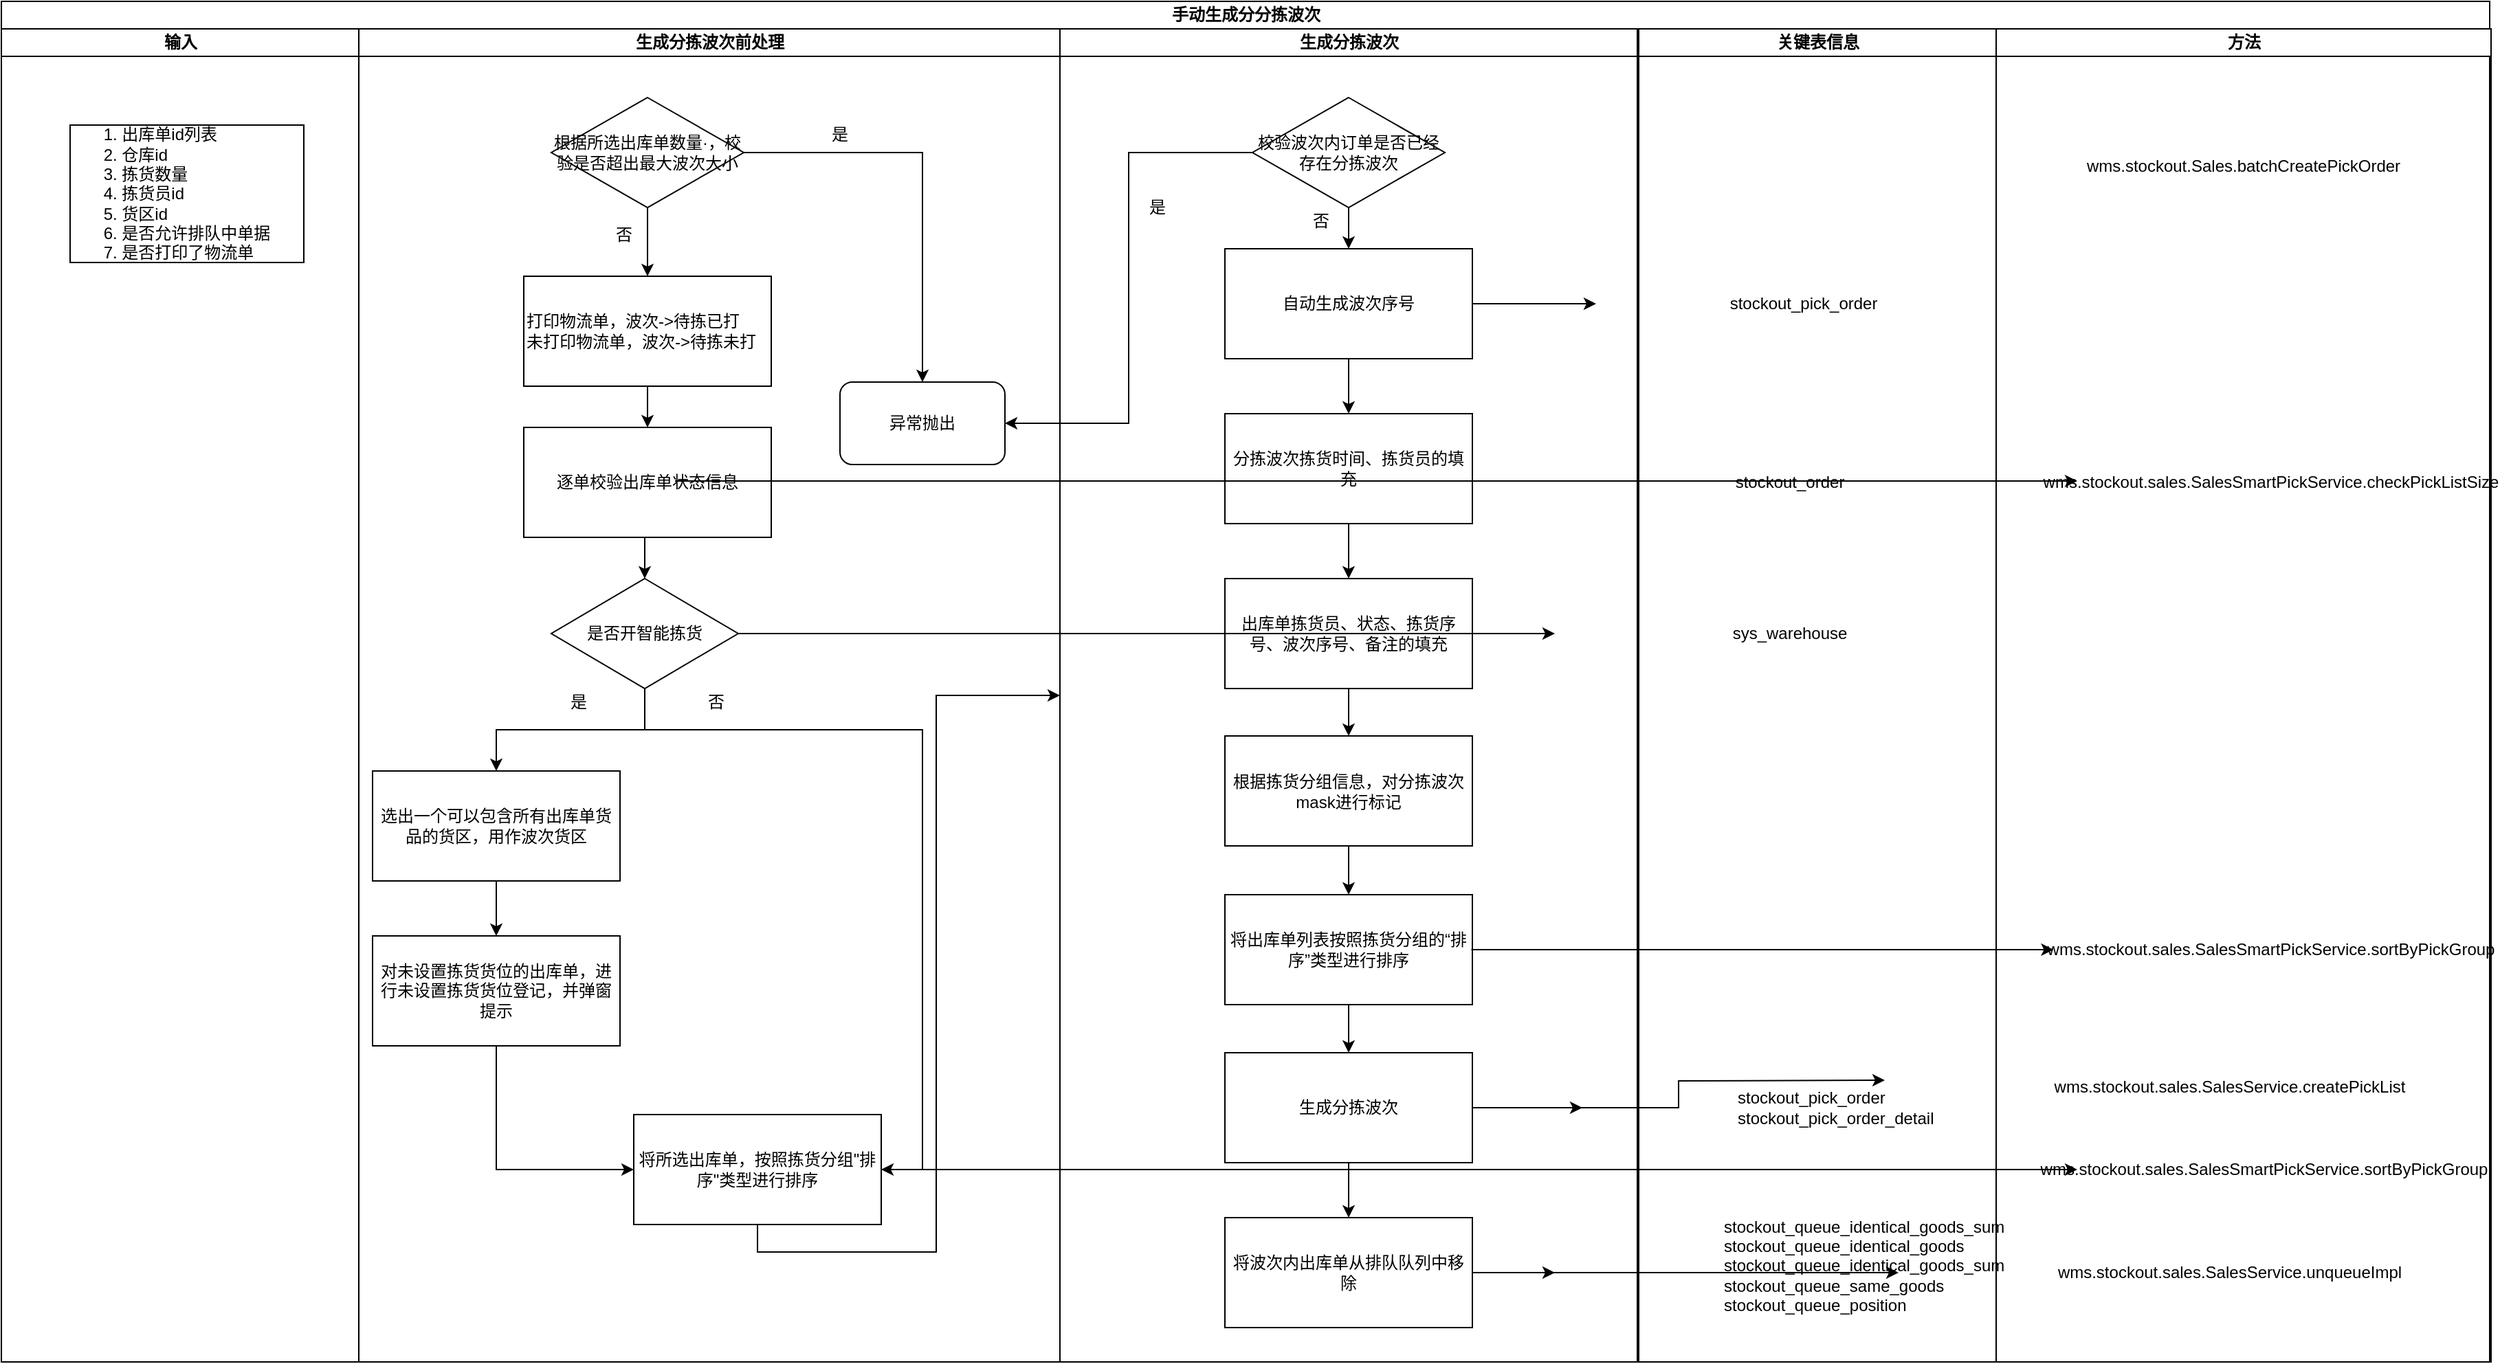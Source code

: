 <mxfile version="13.9.8" type="device" pages="3"><diagram id="Q1-2TaQePqz55OYDlw2E" name="手动生成分拣波次"><mxGraphModel dx="2640" dy="1088" grid="1" gridSize="10" guides="1" tooltips="1" connect="1" arrows="1" fold="1" page="1" pageScale="1" pageWidth="827" pageHeight="1169" math="0" shadow="0"><root><mxCell id="8orv3OvDL4--QsYrB1PU-0"/><mxCell id="8orv3OvDL4--QsYrB1PU-1" parent="8orv3OvDL4--QsYrB1PU-0"/><mxCell id="U6nIbKuc8nbalhMoWH68-0" value="手动生成分分拣波次" style="swimlane;html=1;startSize=20;" parent="8orv3OvDL4--QsYrB1PU-1" vertex="1"><mxGeometry x="380" y="60" width="1810" height="990" as="geometry"/></mxCell><mxCell id="U6nIbKuc8nbalhMoWH68-6" value="生成分拣波次" style="swimlane;html=1;startSize=20;" parent="U6nIbKuc8nbalhMoWH68-0" vertex="1"><mxGeometry x="770" y="20" width="420" height="970" as="geometry"/></mxCell><mxCell id="O_rQAZrhuj0xURg40Y30-69" style="edgeStyle=orthogonalEdgeStyle;rounded=0;orthogonalLoop=1;jettySize=auto;html=1;exitX=0.5;exitY=1;exitDx=0;exitDy=0;" parent="U6nIbKuc8nbalhMoWH68-6" source="O_rQAZrhuj0xURg40Y30-13" target="O_rQAZrhuj0xURg40Y30-14" edge="1"><mxGeometry relative="1" as="geometry"/></mxCell><mxCell id="O_rQAZrhuj0xURg40Y30-13" value="自动生成波次序号" style="rounded=0;whiteSpace=wrap;html=1;textDirection=ltr;labelPosition=center;verticalLabelPosition=middle;align=center;verticalAlign=middle;" parent="U6nIbKuc8nbalhMoWH68-6" vertex="1"><mxGeometry x="120" y="160" width="180" height="80" as="geometry"/></mxCell><mxCell id="O_rQAZrhuj0xURg40Y30-70" style="edgeStyle=orthogonalEdgeStyle;rounded=0;orthogonalLoop=1;jettySize=auto;html=1;exitX=0.5;exitY=1;exitDx=0;exitDy=0;" parent="U6nIbKuc8nbalhMoWH68-6" source="O_rQAZrhuj0xURg40Y30-14" target="O_rQAZrhuj0xURg40Y30-15" edge="1"><mxGeometry relative="1" as="geometry"/></mxCell><mxCell id="O_rQAZrhuj0xURg40Y30-14" value="分拣波次拣货时间、拣货员的填充" style="rounded=0;whiteSpace=wrap;html=1;textDirection=ltr;labelPosition=center;verticalLabelPosition=middle;align=center;verticalAlign=middle;" parent="U6nIbKuc8nbalhMoWH68-6" vertex="1"><mxGeometry x="120" y="280" width="180" height="80" as="geometry"/></mxCell><mxCell id="7QILD8QgD8KFHR9pDGTF-1" style="edgeStyle=orthogonalEdgeStyle;rounded=0;orthogonalLoop=1;jettySize=auto;html=1;entryX=0.5;entryY=0;entryDx=0;entryDy=0;" edge="1" parent="U6nIbKuc8nbalhMoWH68-6" source="O_rQAZrhuj0xURg40Y30-15" target="ujVkpSLjZXoE0VNsxFpF-2"><mxGeometry relative="1" as="geometry"/></mxCell><mxCell id="O_rQAZrhuj0xURg40Y30-15" value="出库单拣货员、状态、拣货序号、波次序号、备注的填充" style="rounded=0;whiteSpace=wrap;html=1;textDirection=ltr;labelPosition=center;verticalLabelPosition=middle;align=center;verticalAlign=middle;" parent="U6nIbKuc8nbalhMoWH68-6" vertex="1"><mxGeometry x="120" y="400" width="180" height="80" as="geometry"/></mxCell><mxCell id="O_rQAZrhuj0xURg40Y30-81" style="edgeStyle=orthogonalEdgeStyle;rounded=0;orthogonalLoop=1;jettySize=auto;html=1;entryX=0.5;entryY=0;entryDx=0;entryDy=0;" parent="U6nIbKuc8nbalhMoWH68-6" source="O_rQAZrhuj0xURg40Y30-16" target="O_rQAZrhuj0xURg40Y30-41" edge="1"><mxGeometry relative="1" as="geometry"/></mxCell><mxCell id="O_rQAZrhuj0xURg40Y30-16" value="将出库单列表按照拣货分组的“排序”类型进行排序" style="rounded=0;whiteSpace=wrap;html=1;textDirection=ltr;labelPosition=center;verticalLabelPosition=middle;align=center;verticalAlign=middle;" parent="U6nIbKuc8nbalhMoWH68-6" vertex="1"><mxGeometry x="120" y="630" width="180" height="80" as="geometry"/></mxCell><mxCell id="O_rQAZrhuj0xURg40Y30-82" style="edgeStyle=orthogonalEdgeStyle;rounded=0;orthogonalLoop=1;jettySize=auto;html=1;entryX=0.5;entryY=0;entryDx=0;entryDy=0;" parent="U6nIbKuc8nbalhMoWH68-6" source="O_rQAZrhuj0xURg40Y30-41" target="O_rQAZrhuj0xURg40Y30-42" edge="1"><mxGeometry relative="1" as="geometry"/></mxCell><mxCell id="O_rQAZrhuj0xURg40Y30-41" value="生成分拣波次" style="rounded=0;whiteSpace=wrap;html=1;textDirection=ltr;labelPosition=center;verticalLabelPosition=middle;align=center;verticalAlign=middle;" parent="U6nIbKuc8nbalhMoWH68-6" vertex="1"><mxGeometry x="120" y="745" width="180" height="80" as="geometry"/></mxCell><mxCell id="O_rQAZrhuj0xURg40Y30-42" value="将波次内出库单从排队队列中移除" style="rounded=0;whiteSpace=wrap;html=1;textDirection=ltr;labelPosition=center;verticalLabelPosition=middle;align=center;verticalAlign=middle;" parent="U6nIbKuc8nbalhMoWH68-6" vertex="1"><mxGeometry x="120" y="865" width="180" height="80" as="geometry"/></mxCell><mxCell id="O_rQAZrhuj0xURg40Y30-74" style="edgeStyle=orthogonalEdgeStyle;rounded=0;orthogonalLoop=1;jettySize=auto;html=1;entryX=0.5;entryY=0;entryDx=0;entryDy=0;" parent="U6nIbKuc8nbalhMoWH68-6" source="O_rQAZrhuj0xURg40Y30-73" target="O_rQAZrhuj0xURg40Y30-13" edge="1"><mxGeometry relative="1" as="geometry"/></mxCell><mxCell id="O_rQAZrhuj0xURg40Y30-73" value="校验波次内订单是否已经存在分拣波次" style="rhombus;whiteSpace=wrap;html=1;align=center;" parent="U6nIbKuc8nbalhMoWH68-6" vertex="1"><mxGeometry x="140" y="50" width="140" height="80" as="geometry"/></mxCell><mxCell id="O_rQAZrhuj0xURg40Y30-75" value="否" style="text;html=1;strokeColor=none;fillColor=none;align=center;verticalAlign=middle;whiteSpace=wrap;rounded=0;" parent="U6nIbKuc8nbalhMoWH68-6" vertex="1"><mxGeometry x="170" y="130" width="40" height="20" as="geometry"/></mxCell><mxCell id="O_rQAZrhuj0xURg40Y30-76" value="是" style="text;html=1;strokeColor=none;fillColor=none;align=center;verticalAlign=middle;whiteSpace=wrap;rounded=0;" parent="U6nIbKuc8nbalhMoWH68-6" vertex="1"><mxGeometry x="51" y="120" width="40" height="20" as="geometry"/></mxCell><mxCell id="v8gjpHZKyUch1CrC9kLy-1" style="edgeStyle=orthogonalEdgeStyle;rounded=0;orthogonalLoop=1;jettySize=auto;html=1;exitX=0.5;exitY=1;exitDx=0;exitDy=0;" parent="U6nIbKuc8nbalhMoWH68-6" source="ujVkpSLjZXoE0VNsxFpF-2" target="O_rQAZrhuj0xURg40Y30-16" edge="1"><mxGeometry relative="1" as="geometry"/></mxCell><mxCell id="ujVkpSLjZXoE0VNsxFpF-2" value="根据拣货分组信息，对分拣波次mask进行标记" style="rounded=0;whiteSpace=wrap;html=1;textDirection=ltr;labelPosition=center;verticalLabelPosition=middle;align=center;verticalAlign=middle;" parent="U6nIbKuc8nbalhMoWH68-6" vertex="1"><mxGeometry x="120" y="514.5" width="180" height="80" as="geometry"/></mxCell><mxCell id="U6nIbKuc8nbalhMoWH68-3" value="生成分拣波次前处理" style="swimlane;html=1;startSize=20;" parent="U6nIbKuc8nbalhMoWH68-0" vertex="1"><mxGeometry x="260" y="20" width="510" height="970" as="geometry"/></mxCell><mxCell id="O_rQAZrhuj0xURg40Y30-56" style="edgeStyle=orthogonalEdgeStyle;rounded=0;orthogonalLoop=1;jettySize=auto;html=1;exitX=0.5;exitY=1;exitDx=0;exitDy=0;entryX=0.5;entryY=0;entryDx=0;entryDy=0;" parent="U6nIbKuc8nbalhMoWH68-3" source="O_rQAZrhuj0xURg40Y30-3" target="O_rQAZrhuj0xURg40Y30-7" edge="1"><mxGeometry relative="1" as="geometry"/></mxCell><mxCell id="O_rQAZrhuj0xURg40Y30-3" value="打印物流单，波次-&amp;gt;待拣已打&lt;br&gt;未打印物流单，波次-&amp;gt;待拣未打" style="rounded=0;whiteSpace=wrap;html=1;textDirection=ltr;labelPosition=center;verticalLabelPosition=middle;align=left;verticalAlign=middle;" parent="U6nIbKuc8nbalhMoWH68-3" vertex="1"><mxGeometry x="120" y="180" width="180" height="80" as="geometry"/></mxCell><mxCell id="O_rQAZrhuj0xURg40Y30-68" style="edgeStyle=orthogonalEdgeStyle;rounded=0;orthogonalLoop=1;jettySize=auto;html=1;exitX=0.5;exitY=1;exitDx=0;exitDy=0;entryX=0.5;entryY=0;entryDx=0;entryDy=0;" parent="U6nIbKuc8nbalhMoWH68-3" source="O_rQAZrhuj0xURg40Y30-7" target="O_rQAZrhuj0xURg40Y30-17" edge="1"><mxGeometry relative="1" as="geometry"/></mxCell><mxCell id="O_rQAZrhuj0xURg40Y30-7" value="逐单校验出库单状态信息" style="rounded=0;whiteSpace=wrap;html=1;textDirection=ltr;labelPosition=center;verticalLabelPosition=middle;align=center;verticalAlign=middle;" parent="U6nIbKuc8nbalhMoWH68-3" vertex="1"><mxGeometry x="120" y="290" width="180" height="80" as="geometry"/></mxCell><mxCell id="O_rQAZrhuj0xURg40Y30-63" style="edgeStyle=orthogonalEdgeStyle;rounded=0;orthogonalLoop=1;jettySize=auto;html=1;entryX=0.5;entryY=0;entryDx=0;entryDy=0;" parent="U6nIbKuc8nbalhMoWH68-3" source="O_rQAZrhuj0xURg40Y30-8" target="O_rQAZrhuj0xURg40Y30-9" edge="1"><mxGeometry relative="1" as="geometry"/></mxCell><mxCell id="O_rQAZrhuj0xURg40Y30-8" value="选出一个可以包含所有出库单货品的货区，用作波次货区" style="rounded=0;whiteSpace=wrap;html=1;textDirection=ltr;labelPosition=center;verticalLabelPosition=middle;align=center;verticalAlign=middle;" parent="U6nIbKuc8nbalhMoWH68-3" vertex="1"><mxGeometry x="10" y="540" width="180" height="80" as="geometry"/></mxCell><mxCell id="O_rQAZrhuj0xURg40Y30-24" style="edgeStyle=orthogonalEdgeStyle;rounded=0;orthogonalLoop=1;jettySize=auto;html=1;exitX=0.5;exitY=1;exitDx=0;exitDy=0;" parent="U6nIbKuc8nbalhMoWH68-3" source="O_rQAZrhuj0xURg40Y30-9" target="O_rQAZrhuj0xURg40Y30-10" edge="1"><mxGeometry relative="1" as="geometry"><Array as="points"><mxPoint x="100" y="830"/></Array></mxGeometry></mxCell><mxCell id="O_rQAZrhuj0xURg40Y30-9" value="对未设置拣货货位的出库单，进行未设置拣货货位登记，并弹窗提示" style="rounded=0;whiteSpace=wrap;html=1;textDirection=ltr;labelPosition=center;verticalLabelPosition=middle;align=center;verticalAlign=middle;" parent="U6nIbKuc8nbalhMoWH68-3" vertex="1"><mxGeometry x="10" y="660" width="180" height="80" as="geometry"/></mxCell><mxCell id="O_rQAZrhuj0xURg40Y30-10" value="将所选出库单，按照拣货分组&quot;排序&quot;类型进行排序" style="rounded=0;whiteSpace=wrap;html=1;textDirection=ltr;labelPosition=center;verticalLabelPosition=middle;align=center;verticalAlign=middle;" parent="U6nIbKuc8nbalhMoWH68-3" vertex="1"><mxGeometry x="200" y="790" width="180" height="80" as="geometry"/></mxCell><mxCell id="O_rQAZrhuj0xURg40Y30-62" style="edgeStyle=orthogonalEdgeStyle;rounded=0;orthogonalLoop=1;jettySize=auto;html=1;entryX=0.5;entryY=0;entryDx=0;entryDy=0;" parent="U6nIbKuc8nbalhMoWH68-3" source="O_rQAZrhuj0xURg40Y30-17" target="O_rQAZrhuj0xURg40Y30-8" edge="1"><mxGeometry relative="1" as="geometry"/></mxCell><mxCell id="O_rQAZrhuj0xURg40Y30-67" style="edgeStyle=orthogonalEdgeStyle;rounded=0;orthogonalLoop=1;jettySize=auto;html=1;exitX=0.5;exitY=1;exitDx=0;exitDy=0;" parent="U6nIbKuc8nbalhMoWH68-3" source="O_rQAZrhuj0xURg40Y30-17" target="O_rQAZrhuj0xURg40Y30-10" edge="1"><mxGeometry relative="1" as="geometry"><Array as="points"><mxPoint x="208" y="510"/><mxPoint x="410" y="510"/><mxPoint x="410" y="830"/></Array></mxGeometry></mxCell><mxCell id="O_rQAZrhuj0xURg40Y30-17" value="是否开智能拣货" style="rhombus;whiteSpace=wrap;html=1;align=center;" parent="U6nIbKuc8nbalhMoWH68-3" vertex="1"><mxGeometry x="140" y="400" width="136" height="80" as="geometry"/></mxCell><mxCell id="O_rQAZrhuj0xURg40Y30-25" value="是" style="text;html=1;strokeColor=none;fillColor=none;align=center;verticalAlign=middle;whiteSpace=wrap;rounded=0;" parent="U6nIbKuc8nbalhMoWH68-3" vertex="1"><mxGeometry x="140" y="480" width="40" height="20" as="geometry"/></mxCell><mxCell id="O_rQAZrhuj0xURg40Y30-38" value="否" style="text;html=1;strokeColor=none;fillColor=none;align=center;verticalAlign=middle;whiteSpace=wrap;rounded=0;" parent="U6nIbKuc8nbalhMoWH68-3" vertex="1"><mxGeometry x="240" y="480" width="40" height="20" as="geometry"/></mxCell><mxCell id="O_rQAZrhuj0xURg40Y30-45" style="edgeStyle=orthogonalEdgeStyle;rounded=0;orthogonalLoop=1;jettySize=auto;html=1;exitX=0.5;exitY=1;exitDx=0;exitDy=0;entryX=0.5;entryY=0;entryDx=0;entryDy=0;" parent="U6nIbKuc8nbalhMoWH68-3" source="O_rQAZrhuj0xURg40Y30-44" target="O_rQAZrhuj0xURg40Y30-3" edge="1"><mxGeometry relative="1" as="geometry"/></mxCell><mxCell id="O_rQAZrhuj0xURg40Y30-61" style="edgeStyle=orthogonalEdgeStyle;rounded=0;orthogonalLoop=1;jettySize=auto;html=1;" parent="U6nIbKuc8nbalhMoWH68-3" source="O_rQAZrhuj0xURg40Y30-44" target="O_rQAZrhuj0xURg40Y30-49" edge="1"><mxGeometry relative="1" as="geometry"/></mxCell><mxCell id="O_rQAZrhuj0xURg40Y30-44" value="&lt;span&gt;根据所选出库单数量·，校验是否超出最大波次大小&lt;/span&gt;" style="rhombus;whiteSpace=wrap;html=1;align=center;" parent="U6nIbKuc8nbalhMoWH68-3" vertex="1"><mxGeometry x="140" y="50" width="140" height="80" as="geometry"/></mxCell><mxCell id="O_rQAZrhuj0xURg40Y30-46" value="否" style="text;html=1;strokeColor=none;fillColor=none;align=center;verticalAlign=middle;whiteSpace=wrap;rounded=0;" parent="U6nIbKuc8nbalhMoWH68-3" vertex="1"><mxGeometry x="173" y="140" width="40" height="20" as="geometry"/></mxCell><mxCell id="O_rQAZrhuj0xURg40Y30-49" value="异常抛出" style="rounded=1;whiteSpace=wrap;html=1;align=center;" parent="U6nIbKuc8nbalhMoWH68-3" vertex="1"><mxGeometry x="350" y="257" width="120" height="60" as="geometry"/></mxCell><mxCell id="O_rQAZrhuj0xURg40Y30-60" value="是" style="text;html=1;strokeColor=none;fillColor=none;align=center;verticalAlign=middle;whiteSpace=wrap;rounded=0;" parent="U6nIbKuc8nbalhMoWH68-3" vertex="1"><mxGeometry x="330" y="67" width="40" height="20" as="geometry"/></mxCell><mxCell id="yS7kMT0pbPoaWkj1hYrX-1" style="edgeStyle=orthogonalEdgeStyle;rounded=0;orthogonalLoop=1;jettySize=auto;html=1;exitX=0.5;exitY=1;exitDx=0;exitDy=0;entryX=0;entryY=0.5;entryDx=0;entryDy=0;" parent="U6nIbKuc8nbalhMoWH68-0" source="O_rQAZrhuj0xURg40Y30-10" target="U6nIbKuc8nbalhMoWH68-6" edge="1"><mxGeometry relative="1" as="geometry"><Array as="points"><mxPoint x="550" y="910"/><mxPoint x="680" y="910"/><mxPoint x="680" y="505"/></Array></mxGeometry></mxCell><mxCell id="mKe14us4vk8v8jskP1Yl-0" value="关键表信息" style="swimlane;html=1;startSize=20;" parent="U6nIbKuc8nbalhMoWH68-0" vertex="1"><mxGeometry x="1191" y="20" width="260" height="970" as="geometry"/></mxCell><mxCell id="sOqMPEX1MzgPezT8t5PE-16" value="stockout_order" style="text;html=1;strokeColor=none;fillColor=none;align=center;verticalAlign=middle;whiteSpace=wrap;rounded=0;" parent="mKe14us4vk8v8jskP1Yl-0" vertex="1"><mxGeometry x="90" y="320" width="40" height="20" as="geometry"/></mxCell><mxCell id="sOqMPEX1MzgPezT8t5PE-19" value="sys_warehouse" style="text;html=1;strokeColor=none;fillColor=none;align=center;verticalAlign=middle;whiteSpace=wrap;rounded=0;" parent="mKe14us4vk8v8jskP1Yl-0" vertex="1"><mxGeometry x="90" y="430" width="40" height="20" as="geometry"/></mxCell><mxCell id="sOqMPEX1MzgPezT8t5PE-23" value="stockout_pick_order" style="text;html=1;strokeColor=none;fillColor=none;align=center;verticalAlign=middle;whiteSpace=wrap;rounded=0;" parent="mKe14us4vk8v8jskP1Yl-0" vertex="1"><mxGeometry x="100" y="190" width="40" height="20" as="geometry"/></mxCell><mxCell id="sOqMPEX1MzgPezT8t5PE-28" value="stockout_pick_order&lt;br&gt;stockout_pick_order_detail" style="text;html=1;strokeColor=none;fillColor=none;align=left;verticalAlign=middle;whiteSpace=wrap;rounded=0;" parent="mKe14us4vk8v8jskP1Yl-0" vertex="1"><mxGeometry x="70" y="775" width="40" height="20" as="geometry"/></mxCell><mxCell id="yzVNGFqegVe68y3L9FD4-0" value="&lt;span style=&quot;text-align: center&quot;&gt;stockout_queue_identical_goods_sum&lt;/span&gt;&lt;br style=&quot;text-align: center&quot;&gt;&lt;span style=&quot;text-align: center&quot;&gt;stockout_queue_identical_goods&lt;/span&gt;&lt;br style=&quot;text-align: center&quot;&gt;&lt;span style=&quot;text-align: center&quot;&gt;stockout_queue_identical_goods_sum&lt;/span&gt;&lt;br style=&quot;text-align: center&quot;&gt;&lt;span style=&quot;text-align: center&quot;&gt;stockout_queue_same_goods&lt;/span&gt;&lt;br style=&quot;text-align: center&quot;&gt;&lt;span style=&quot;text-align: center&quot;&gt;stockout_queue_position&lt;/span&gt;" style="text;html=1;strokeColor=none;fillColor=none;align=left;verticalAlign=middle;whiteSpace=wrap;rounded=0;" parent="mKe14us4vk8v8jskP1Yl-0" vertex="1"><mxGeometry x="60" y="890" width="40" height="20" as="geometry"/></mxCell><mxCell id="v8gjpHZKyUch1CrC9kLy-3" style="edgeStyle=orthogonalEdgeStyle;rounded=0;orthogonalLoop=1;jettySize=auto;html=1;" parent="mKe14us4vk8v8jskP1Yl-0" edge="1"><mxGeometry relative="1" as="geometry"><mxPoint x="301.75" y="670" as="targetPoint"/><mxPoint x="-121.75" y="670" as="sourcePoint"/><Array as="points"><mxPoint x="211.75" y="670"/><mxPoint x="211.75" y="670"/></Array></mxGeometry></mxCell><mxCell id="sOqMPEX1MzgPezT8t5PE-0" value="方法" style="swimlane;html=1;startSize=20;" parent="U6nIbKuc8nbalhMoWH68-0" vertex="1"><mxGeometry x="1451" y="20" width="360" height="970" as="geometry"/></mxCell><mxCell id="sOqMPEX1MzgPezT8t5PE-21" value="wms.stockout.sales.SalesSmartPickService.checkPickListSize" style="text;html=1;strokeColor=none;fillColor=none;align=center;verticalAlign=middle;whiteSpace=wrap;rounded=0;" parent="sOqMPEX1MzgPezT8t5PE-0" vertex="1"><mxGeometry x="180" y="320" width="40" height="20" as="geometry"/></mxCell><mxCell id="ujVkpSLjZXoE0VNsxFpF-0" value="wms.stockout.sales.SalesService.unqueueImpl" style="text;html=1;strokeColor=none;fillColor=none;align=center;verticalAlign=middle;whiteSpace=wrap;rounded=0;" parent="sOqMPEX1MzgPezT8t5PE-0" vertex="1"><mxGeometry x="150" y="895" width="40" height="20" as="geometry"/></mxCell><mxCell id="v8gjpHZKyUch1CrC9kLy-2" value="wms.stockout.sales.SalesService.createPickList" style="text;html=1;strokeColor=none;fillColor=none;align=center;verticalAlign=middle;whiteSpace=wrap;rounded=0;" parent="sOqMPEX1MzgPezT8t5PE-0" vertex="1"><mxGeometry x="150" y="760" width="40" height="20" as="geometry"/></mxCell><mxCell id="v8gjpHZKyUch1CrC9kLy-4" value="wms.stockout.sales.SalesSmartPickService.sortByPickGroup" style="text;html=1;strokeColor=none;fillColor=none;align=center;verticalAlign=middle;whiteSpace=wrap;rounded=0;" parent="sOqMPEX1MzgPezT8t5PE-0" vertex="1"><mxGeometry x="180" y="660" width="40" height="20" as="geometry"/></mxCell><mxCell id="A4sbUK3NOFhf2H65Xids-0" value="wms.stockout.Sales.batchCreatePickOrder" style="text;html=1;strokeColor=none;fillColor=none;align=center;verticalAlign=middle;whiteSpace=wrap;rounded=0;" parent="sOqMPEX1MzgPezT8t5PE-0" vertex="1"><mxGeometry x="160" y="90" width="40" height="20" as="geometry"/></mxCell><mxCell id="2BCM-6LrjamjkHvZ4bC5-0" value="wms.stockout.sales.SalesSmartPickService.sortByPickGroup" style="text;html=1;strokeColor=none;fillColor=none;align=center;verticalAlign=middle;whiteSpace=wrap;rounded=0;" parent="sOqMPEX1MzgPezT8t5PE-0" vertex="1"><mxGeometry x="170" y="820" width="50" height="20" as="geometry"/></mxCell><mxCell id="sOqMPEX1MzgPezT8t5PE-22" style="edgeStyle=orthogonalEdgeStyle;rounded=0;orthogonalLoop=1;jettySize=auto;html=1;" parent="U6nIbKuc8nbalhMoWH68-0" edge="1"><mxGeometry relative="1" as="geometry"><mxPoint x="1510" y="349" as="targetPoint"/><Array as="points"><mxPoint x="1510" y="349"/><mxPoint x="1510" y="349"/></Array><mxPoint x="490" y="349" as="sourcePoint"/></mxGeometry></mxCell><mxCell id="2BCM-6LrjamjkHvZ4bC5-1" style="edgeStyle=orthogonalEdgeStyle;rounded=0;orthogonalLoop=1;jettySize=auto;html=1;" parent="U6nIbKuc8nbalhMoWH68-0" source="O_rQAZrhuj0xURg40Y30-10" edge="1"><mxGeometry relative="1" as="geometry"><mxPoint x="1510" y="850" as="targetPoint"/></mxGeometry></mxCell><mxCell id="lsI6IWZIORAZPMXeM3UL-0" value="输入" style="swimlane;html=1;startSize=20;" vertex="1" parent="U6nIbKuc8nbalhMoWH68-0"><mxGeometry y="20" width="260" height="970" as="geometry"/></mxCell><mxCell id="lsI6IWZIORAZPMXeM3UL-6" value="&lt;div style=&quot;text-align: left&quot;&gt;&lt;span&gt;1. 出库单id列表&lt;/span&gt;&lt;/div&gt;&lt;div style=&quot;text-align: left&quot;&gt;&lt;span&gt;2. 仓库id&lt;/span&gt;&lt;/div&gt;&lt;div style=&quot;text-align: left&quot;&gt;&lt;span&gt;3. 拣货数量&lt;/span&gt;&lt;/div&gt;&lt;div style=&quot;text-align: left&quot;&gt;&lt;span&gt;4. 拣货员id&lt;/span&gt;&lt;/div&gt;&lt;div style=&quot;text-align: left&quot;&gt;&lt;span&gt;5. 货区id&lt;/span&gt;&lt;/div&gt;&lt;div style=&quot;text-align: left&quot;&gt;&lt;span&gt;6. 是否允许排队中单据&lt;/span&gt;&lt;/div&gt;&lt;div style=&quot;text-align: left&quot;&gt;&lt;span&gt;7. 是否打印了物流单&lt;/span&gt;&lt;/div&gt;" style="rounded=0;whiteSpace=wrap;html=1;" vertex="1" parent="lsI6IWZIORAZPMXeM3UL-0"><mxGeometry x="50" y="70" width="170" height="100" as="geometry"/></mxCell><mxCell id="7QILD8QgD8KFHR9pDGTF-0" style="edgeStyle=orthogonalEdgeStyle;rounded=0;orthogonalLoop=1;jettySize=auto;html=1;entryX=1;entryY=0.5;entryDx=0;entryDy=0;" edge="1" parent="U6nIbKuc8nbalhMoWH68-0" source="O_rQAZrhuj0xURg40Y30-73" target="O_rQAZrhuj0xURg40Y30-49"><mxGeometry relative="1" as="geometry"/></mxCell><mxCell id="sOqMPEX1MzgPezT8t5PE-20" style="edgeStyle=orthogonalEdgeStyle;rounded=0;orthogonalLoop=1;jettySize=auto;html=1;" parent="8orv3OvDL4--QsYrB1PU-1" source="O_rQAZrhuj0xURg40Y30-17" edge="1"><mxGeometry relative="1" as="geometry"><mxPoint x="1510" y="520" as="targetPoint"/></mxGeometry></mxCell><mxCell id="ujVkpSLjZXoE0VNsxFpF-1" style="edgeStyle=orthogonalEdgeStyle;rounded=0;orthogonalLoop=1;jettySize=auto;html=1;" parent="8orv3OvDL4--QsYrB1PU-1" source="O_rQAZrhuj0xURg40Y30-42" edge="1"><mxGeometry relative="1" as="geometry"><mxPoint x="1760" y="985" as="targetPoint"/><Array as="points"><mxPoint x="1760" y="985"/></Array></mxGeometry></mxCell><mxCell id="v8gjpHZKyUch1CrC9kLy-8" style="edgeStyle=orthogonalEdgeStyle;rounded=0;orthogonalLoop=1;jettySize=auto;html=1;exitX=1;exitY=0.5;exitDx=0;exitDy=0;" parent="8orv3OvDL4--QsYrB1PU-1" source="O_rQAZrhuj0xURg40Y30-41" edge="1"><mxGeometry relative="1" as="geometry"><mxPoint x="1750" y="845" as="targetPoint"/></mxGeometry></mxCell><mxCell id="7QILD8QgD8KFHR9pDGTF-2" style="edgeStyle=orthogonalEdgeStyle;rounded=0;orthogonalLoop=1;jettySize=auto;html=1;" edge="1" parent="8orv3OvDL4--QsYrB1PU-1" source="O_rQAZrhuj0xURg40Y30-41"><mxGeometry relative="1" as="geometry"><mxPoint x="1530" y="865.0" as="targetPoint"/></mxGeometry></mxCell><mxCell id="7QILD8QgD8KFHR9pDGTF-3" style="edgeStyle=orthogonalEdgeStyle;rounded=0;orthogonalLoop=1;jettySize=auto;html=1;" edge="1" parent="8orv3OvDL4--QsYrB1PU-1" source="O_rQAZrhuj0xURg40Y30-42"><mxGeometry relative="1" as="geometry"><mxPoint x="1510" y="985.0" as="targetPoint"/></mxGeometry></mxCell><mxCell id="7QILD8QgD8KFHR9pDGTF-4" style="edgeStyle=orthogonalEdgeStyle;rounded=0;orthogonalLoop=1;jettySize=auto;html=1;" edge="1" parent="8orv3OvDL4--QsYrB1PU-1" source="O_rQAZrhuj0xURg40Y30-13"><mxGeometry relative="1" as="geometry"><mxPoint x="1540" y="280" as="targetPoint"/></mxGeometry></mxCell></root></mxGraphModel></diagram><diagram id="_kKKk9bkdgNha0D8vODV" name="自动生成分拣波次"><mxGraphModel dx="4400" dy="2982" grid="1" gridSize="10" guides="1" tooltips="1" connect="1" arrows="1" fold="1" page="1" pageScale="1" pageWidth="827" pageHeight="1169" math="0" shadow="0"><root><mxCell id="vXD79366ddaabMWQlnyj-0"/><mxCell id="vXD79366ddaabMWQlnyj-1" parent="vXD79366ddaabMWQlnyj-0"/><mxCell id="1ij73qhUjn1hUz-ZrT9--0" value="手动生成分分拣波次" style="swimlane;html=1;startSize=20;" parent="vXD79366ddaabMWQlnyj-1" vertex="1"><mxGeometry x="170" y="-40" width="3270" height="1390" as="geometry"/></mxCell><mxCell id="KxIXLE5s4fXUOtJqvlGw-0" value="输入" style="swimlane;html=1;startSize=20;" vertex="1" parent="1ij73qhUjn1hUz-ZrT9--0"><mxGeometry y="20" width="260" height="1370" as="geometry"/></mxCell><mxCell id="KxIXLE5s4fXUOtJqvlGw-6" value="&lt;font color=&quot;rgba(0, 0, 0, 0)&quot; face=&quot;monospace&quot;&gt;&lt;span style=&quot;font-size: 0px&quot;&gt;stockout_queue_identical_goods_sum&lt;/span&gt;&lt;/font&gt;" style="text;html=1;strokeColor=none;fillColor=none;align=center;verticalAlign=middle;whiteSpace=wrap;rounded=0;" vertex="1" parent="KxIXLE5s4fXUOtJqvlGw-0"><mxGeometry x="100" y="540" width="40" height="30" as="geometry"/></mxCell><mxCell id="KxIXLE5s4fXUOtJqvlGw-9" value="&lt;div style=&quot;text-align: left&quot;&gt;&lt;span&gt;1. 仓库id&lt;/span&gt;&lt;/div&gt;&lt;div style=&quot;text-align: left&quot;&gt;&lt;span&gt;2. 货区id&lt;/span&gt;&lt;/div&gt;&lt;div style=&quot;text-align: left&quot;&gt;&lt;span&gt;3. 小车号、物流单号&lt;/span&gt;&lt;/div&gt;&lt;div style=&quot;text-align: left&quot;&gt;&lt;span&gt;4. 拣货货位排序是否逆序&lt;/span&gt;&lt;/div&gt;" style="rounded=0;whiteSpace=wrap;html=1;" vertex="1" parent="KxIXLE5s4fXUOtJqvlGw-0"><mxGeometry x="60" y="80" width="150" height="80" as="geometry"/></mxCell><mxCell id="1ij73qhUjn1hUz-ZrT9--17" value="生成分拣波次前处理" style="swimlane;html=1;startSize=20;" parent="1ij73qhUjn1hUz-ZrT9--0" vertex="1"><mxGeometry x="880" y="20" width="780" height="1370" as="geometry"/></mxCell><mxCell id="-lBCKoDVGqAoHeJ_Umui-44" style="edgeStyle=orthogonalEdgeStyle;rounded=0;orthogonalLoop=1;jettySize=auto;html=1;exitX=0.5;exitY=1;exitDx=0;exitDy=0;" parent="1ij73qhUjn1hUz-ZrT9--17" source="-lBCKoDVGqAoHeJ_Umui-9" target="-lBCKoDVGqAoHeJ_Umui-40" edge="1"><mxGeometry relative="1" as="geometry"><Array as="points"><mxPoint x="340" y="200"/><mxPoint x="130" y="200"/></Array></mxGeometry></mxCell><mxCell id="-lBCKoDVGqAoHeJ_Umui-9" value="是否扫描小车" style="rhombus;whiteSpace=wrap;html=1;" parent="1ij73qhUjn1hUz-ZrT9--17" vertex="1"><mxGeometry x="270" y="80" width="140" height="70" as="geometry"/></mxCell><mxCell id="-lBCKoDVGqAoHeJ_Umui-17" value="是" style="text;html=1;strokeColor=none;fillColor=none;align=center;verticalAlign=middle;whiteSpace=wrap;rounded=0;" parent="1ij73qhUjn1hUz-ZrT9--17" vertex="1"><mxGeometry x="410" y="180" width="40" height="20" as="geometry"/></mxCell><mxCell id="1ij73qhUjn1hUz-ZrT9--42" value="&lt;span&gt;异常抛出&lt;/span&gt;" style="rounded=1;whiteSpace=wrap;html=1;" parent="1ij73qhUjn1hUz-ZrT9--17" vertex="1"><mxGeometry x="630" y="450" width="120" height="60" as="geometry"/></mxCell><mxCell id="-lBCKoDVGqAoHeJ_Umui-22" value="使用小车绑定的波次" style="rounded=0;whiteSpace=wrap;html=1;" parent="1ij73qhUjn1hUz-ZrT9--17" vertex="1"><mxGeometry x="480" y="495" width="120" height="60" as="geometry"/></mxCell><mxCell id="-lBCKoDVGqAoHeJ_Umui-35" style="edgeStyle=orthogonalEdgeStyle;rounded=0;orthogonalLoop=1;jettySize=auto;html=1;" parent="1ij73qhUjn1hUz-ZrT9--17" source="-lBCKoDVGqAoHeJ_Umui-24" target="-lBCKoDVGqAoHeJ_Umui-28" edge="1"><mxGeometry relative="1" as="geometry"><Array as="points"><mxPoint x="336" y="580"/><mxPoint x="520" y="580"/></Array></mxGeometry></mxCell><mxCell id="-lBCKoDVGqAoHeJ_Umui-36" style="edgeStyle=orthogonalEdgeStyle;rounded=0;orthogonalLoop=1;jettySize=auto;html=1;" parent="1ij73qhUjn1hUz-ZrT9--17" source="-lBCKoDVGqAoHeJ_Umui-24" target="-lBCKoDVGqAoHeJ_Umui-26" edge="1"><mxGeometry relative="1" as="geometry"><Array as="points"><mxPoint x="336" y="580"/><mxPoint x="200" y="580"/></Array></mxGeometry></mxCell><mxCell id="-lBCKoDVGqAoHeJ_Umui-24" value="是否爆款小车" style="rhombus;whiteSpace=wrap;html=1;" parent="1ij73qhUjn1hUz-ZrT9--17" vertex="1"><mxGeometry x="266" y="495" width="140" height="70" as="geometry"/></mxCell><mxCell id="-lBCKoDVGqAoHeJ_Umui-26" value="创建爆款波次" style="rounded=0;whiteSpace=wrap;html=1;" parent="1ij73qhUjn1hUz-ZrT9--17" vertex="1"><mxGeometry x="140" y="630" width="120" height="60" as="geometry"/></mxCell><mxCell id="-lBCKoDVGqAoHeJ_Umui-32" style="edgeStyle=orthogonalEdgeStyle;rounded=0;orthogonalLoop=1;jettySize=auto;html=1;" parent="1ij73qhUjn1hUz-ZrT9--17" source="-lBCKoDVGqAoHeJ_Umui-14" target="1ij73qhUjn1hUz-ZrT9--42" edge="1"><mxGeometry relative="1" as="geometry"><Array as="points"><mxPoint x="526" y="350"/><mxPoint x="690" y="350"/></Array></mxGeometry></mxCell><mxCell id="-lBCKoDVGqAoHeJ_Umui-33" style="edgeStyle=orthogonalEdgeStyle;rounded=0;orthogonalLoop=1;jettySize=auto;html=1;" parent="1ij73qhUjn1hUz-ZrT9--17" source="-lBCKoDVGqAoHeJ_Umui-14" target="-lBCKoDVGqAoHeJ_Umui-21" edge="1"><mxGeometry relative="1" as="geometry"/></mxCell><mxCell id="-lBCKoDVGqAoHeJ_Umui-14" value="判断小车是否正常" style="rhombus;whiteSpace=wrap;html=1;" parent="1ij73qhUjn1hUz-ZrT9--17" vertex="1"><mxGeometry x="456" y="250" width="140" height="70" as="geometry"/></mxCell><mxCell id="-lBCKoDVGqAoHeJ_Umui-16" style="edgeStyle=orthogonalEdgeStyle;rounded=0;orthogonalLoop=1;jettySize=auto;html=1;entryX=0.5;entryY=0;entryDx=0;entryDy=0;" parent="1ij73qhUjn1hUz-ZrT9--17" source="-lBCKoDVGqAoHeJ_Umui-9" target="-lBCKoDVGqAoHeJ_Umui-14" edge="1"><mxGeometry relative="1" as="geometry"><Array as="points"><mxPoint x="340" y="200"/><mxPoint x="526" y="200"/></Array></mxGeometry></mxCell><mxCell id="-lBCKoDVGqAoHeJ_Umui-37" style="edgeStyle=orthogonalEdgeStyle;rounded=0;orthogonalLoop=1;jettySize=auto;html=1;exitX=0.5;exitY=1;exitDx=0;exitDy=0;" parent="1ij73qhUjn1hUz-ZrT9--17" source="-lBCKoDVGqAoHeJ_Umui-28" target="-lBCKoDVGqAoHeJ_Umui-30" edge="1"><mxGeometry relative="1" as="geometry"/></mxCell><mxCell id="-lBCKoDVGqAoHeJ_Umui-38" style="edgeStyle=orthogonalEdgeStyle;rounded=0;orthogonalLoop=1;jettySize=auto;html=1;" parent="1ij73qhUjn1hUz-ZrT9--17" source="-lBCKoDVGqAoHeJ_Umui-28" target="-lBCKoDVGqAoHeJ_Umui-29" edge="1"><mxGeometry relative="1" as="geometry"/></mxCell><mxCell id="-lBCKoDVGqAoHeJ_Umui-28" value="查找是否存在待拣未打单波次" style="rhombus;whiteSpace=wrap;html=1;" parent="1ij73qhUjn1hUz-ZrT9--17" vertex="1"><mxGeometry x="450" y="610" width="140" height="70" as="geometry"/></mxCell><mxCell id="-lBCKoDVGqAoHeJ_Umui-29" value="使用待拣已打单波次" style="rounded=0;whiteSpace=wrap;html=1;" parent="1ij73qhUjn1hUz-ZrT9--17" vertex="1"><mxGeometry x="330" y="730" width="120" height="60" as="geometry"/></mxCell><mxCell id="-lBCKoDVGqAoHeJ_Umui-30" value="创建普通波次" style="rounded=0;whiteSpace=wrap;html=1;" parent="1ij73qhUjn1hUz-ZrT9--17" vertex="1"><mxGeometry x="590" y="730" width="120" height="60" as="geometry"/></mxCell><mxCell id="-lBCKoDVGqAoHeJ_Umui-34" style="edgeStyle=orthogonalEdgeStyle;rounded=0;orthogonalLoop=1;jettySize=auto;html=1;exitX=0.5;exitY=1;exitDx=0;exitDy=0;" parent="1ij73qhUjn1hUz-ZrT9--17" source="-lBCKoDVGqAoHeJ_Umui-21" target="-lBCKoDVGqAoHeJ_Umui-24" edge="1"><mxGeometry relative="1" as="geometry"/></mxCell><mxCell id="-lBCKoDVGqAoHeJ_Umui-39" style="edgeStyle=orthogonalEdgeStyle;rounded=0;orthogonalLoop=1;jettySize=auto;html=1;" parent="1ij73qhUjn1hUz-ZrT9--17" source="-lBCKoDVGqAoHeJ_Umui-21" target="-lBCKoDVGqAoHeJ_Umui-22" edge="1"><mxGeometry relative="1" as="geometry"/></mxCell><mxCell id="-lBCKoDVGqAoHeJ_Umui-21" value="小车是否使用中" style="rhombus;whiteSpace=wrap;html=1;" parent="1ij73qhUjn1hUz-ZrT9--17" vertex="1"><mxGeometry x="360" y="380" width="140" height="70" as="geometry"/></mxCell><mxCell id="-lBCKoDVGqAoHeJ_Umui-40" value="根据物流单、波次编号查询分拣波次" style="rounded=0;whiteSpace=wrap;html=1;" parent="1ij73qhUjn1hUz-ZrT9--17" vertex="1"><mxGeometry x="70" y="255" width="120" height="60" as="geometry"/></mxCell><mxCell id="-lBCKoDVGqAoHeJ_Umui-45" value="否" style="text;html=1;strokeColor=none;fillColor=none;align=center;verticalAlign=middle;whiteSpace=wrap;rounded=0;" parent="1ij73qhUjn1hUz-ZrT9--17" vertex="1"><mxGeometry x="230" y="180" width="40" height="20" as="geometry"/></mxCell><mxCell id="1ij73qhUjn1hUz-ZrT9--1" value="生成爆款波次" style="swimlane;html=1;startSize=20;" parent="1ij73qhUjn1hUz-ZrT9--0" vertex="1"><mxGeometry x="1660" y="20" width="460" height="1370" as="geometry"/></mxCell><mxCell id="-lBCKoDVGqAoHeJ_Umui-160" style="edgeStyle=orthogonalEdgeStyle;rounded=0;orthogonalLoop=1;jettySize=auto;html=1;entryX=0.5;entryY=0;entryDx=0;entryDy=0;" parent="1ij73qhUjn1hUz-ZrT9--1" source="-lBCKoDVGqAoHeJ_Umui-70" target="-lBCKoDVGqAoHeJ_Umui-72" edge="1"><mxGeometry relative="1" as="geometry"/></mxCell><mxCell id="-lBCKoDVGqAoHeJ_Umui-70" value="根据小车的拣货分组，从爆款池中获取单量最多的100个爆款组合" style="rounded=0;whiteSpace=wrap;html=1;" parent="1ij73qhUjn1hUz-ZrT9--1" vertex="1"><mxGeometry x="170" y="70" width="120" height="60" as="geometry"/></mxCell><mxCell id="-lBCKoDVGqAoHeJ_Umui-161" style="edgeStyle=orthogonalEdgeStyle;rounded=0;orthogonalLoop=1;jettySize=auto;html=1;entryX=0.5;entryY=0;entryDx=0;entryDy=0;" parent="1ij73qhUjn1hUz-ZrT9--1" source="-lBCKoDVGqAoHeJ_Umui-72" target="-lBCKoDVGqAoHeJ_Umui-73" edge="1"><mxGeometry relative="1" as="geometry"/></mxCell><mxCell id="-lBCKoDVGqAoHeJ_Umui-72" value="移除单量不满足爆款分组设置的波次大小的爆款组合" style="rounded=0;whiteSpace=wrap;html=1;" parent="1ij73qhUjn1hUz-ZrT9--1" vertex="1"><mxGeometry x="170" y="170" width="120" height="60" as="geometry"/></mxCell><mxCell id="-lBCKoDVGqAoHeJ_Umui-162" style="edgeStyle=orthogonalEdgeStyle;rounded=0;orthogonalLoop=1;jettySize=auto;html=1;entryX=0.5;entryY=0;entryDx=0;entryDy=0;" parent="1ij73qhUjn1hUz-ZrT9--1" source="-lBCKoDVGqAoHeJ_Umui-73" target="-lBCKoDVGqAoHeJ_Umui-79" edge="1"><mxGeometry relative="1" as="geometry"/></mxCell><mxCell id="-lBCKoDVGqAoHeJ_Umui-73" value="将筛选后爆款分组排序" style="rounded=0;whiteSpace=wrap;html=1;" parent="1ij73qhUjn1hUz-ZrT9--1" vertex="1"><mxGeometry x="170" y="270" width="120" height="60" as="geometry"/></mxCell><mxCell id="-lBCKoDVGqAoHeJ_Umui-163" style="edgeStyle=orthogonalEdgeStyle;rounded=0;orthogonalLoop=1;jettySize=auto;html=1;exitX=0.5;exitY=1;exitDx=0;exitDy=0;entryX=0.5;entryY=0;entryDx=0;entryDy=0;" parent="1ij73qhUjn1hUz-ZrT9--1" source="-lBCKoDVGqAoHeJ_Umui-79" target="-lBCKoDVGqAoHeJ_Umui-80" edge="1"><mxGeometry relative="1" as="geometry"/></mxCell><mxCell id="-lBCKoDVGqAoHeJ_Umui-79" value="根据排序后结果，选择排序最靠前的爆款组合" style="rounded=0;whiteSpace=wrap;html=1;" parent="1ij73qhUjn1hUz-ZrT9--1" vertex="1"><mxGeometry x="170" y="370" width="120" height="60" as="geometry"/></mxCell><mxCell id="-lBCKoDVGqAoHeJ_Umui-164" style="edgeStyle=orthogonalEdgeStyle;rounded=0;orthogonalLoop=1;jettySize=auto;html=1;exitX=0.5;exitY=1;exitDx=0;exitDy=0;entryX=0.5;entryY=0;entryDx=0;entryDy=0;" parent="1ij73qhUjn1hUz-ZrT9--1" source="-lBCKoDVGqAoHeJ_Umui-80" target="-lBCKoDVGqAoHeJ_Umui-81" edge="1"><mxGeometry relative="1" as="geometry"/></mxCell><mxCell id="-lBCKoDVGqAoHeJ_Umui-80" value="根据最终选择的爆款分组设置的波次大小，从所选的爆款组合中获取单据" style="rounded=0;whiteSpace=wrap;html=1;" parent="1ij73qhUjn1hUz-ZrT9--1" vertex="1"><mxGeometry x="170" y="470" width="120" height="60" as="geometry"/></mxCell><mxCell id="-lBCKoDVGqAoHeJ_Umui-165" style="edgeStyle=orthogonalEdgeStyle;rounded=0;orthogonalLoop=1;jettySize=auto;html=1;exitX=0.5;exitY=1;exitDx=0;exitDy=0;" parent="1ij73qhUjn1hUz-ZrT9--1" source="-lBCKoDVGqAoHeJ_Umui-81" target="-lBCKoDVGqAoHeJ_Umui-82" edge="1"><mxGeometry relative="1" as="geometry"/></mxCell><mxCell id="-lBCKoDVGqAoHeJ_Umui-81" value="将获取的单据从单据池中移除" style="rounded=0;whiteSpace=wrap;html=1;" parent="1ij73qhUjn1hUz-ZrT9--1" vertex="1"><mxGeometry x="170" y="560" width="120" height="60" as="geometry"/></mxCell><mxCell id="-lBCKoDVGqAoHeJ_Umui-166" style="edgeStyle=orthogonalEdgeStyle;rounded=0;orthogonalLoop=1;jettySize=auto;html=1;exitX=0.5;exitY=1;exitDx=0;exitDy=0;entryX=0.5;entryY=0;entryDx=0;entryDy=0;" parent="1ij73qhUjn1hUz-ZrT9--1" source="-lBCKoDVGqAoHeJ_Umui-82" target="-lBCKoDVGqAoHeJ_Umui-83" edge="1"><mxGeometry relative="1" as="geometry"/></mxCell><mxCell id="-lBCKoDVGqAoHeJ_Umui-82" value="修改获取到单据的拣货员以及状态信息" style="rounded=0;whiteSpace=wrap;html=1;" parent="1ij73qhUjn1hUz-ZrT9--1" vertex="1"><mxGeometry x="170" y="650" width="120" height="60" as="geometry"/></mxCell><mxCell id="-lBCKoDVGqAoHeJ_Umui-167" style="edgeStyle=orthogonalEdgeStyle;rounded=0;orthogonalLoop=1;jettySize=auto;html=1;exitX=0.5;exitY=1;exitDx=0;exitDy=0;entryX=0.5;entryY=0;entryDx=0;entryDy=0;" parent="1ij73qhUjn1hUz-ZrT9--1" source="-lBCKoDVGqAoHeJ_Umui-83" target="-lBCKoDVGqAoHeJ_Umui-84" edge="1"><mxGeometry relative="1" as="geometry"/></mxCell><mxCell id="-lBCKoDVGqAoHeJ_Umui-83" value="生成分拣波次的基本信息" style="rounded=0;whiteSpace=wrap;html=1;" parent="1ij73qhUjn1hUz-ZrT9--1" vertex="1"><mxGeometry x="170" y="750" width="120" height="60" as="geometry"/></mxCell><mxCell id="-lBCKoDVGqAoHeJ_Umui-84" value="将获取的单据列表，创建一个分拣波次" style="rounded=0;whiteSpace=wrap;html=1;" parent="1ij73qhUjn1hUz-ZrT9--1" vertex="1"><mxGeometry x="170" y="840" width="120" height="60" as="geometry"/></mxCell><mxCell id="-lBCKoDVGqAoHeJ_Umui-43" value="生成普通波次" style="swimlane;html=1;startSize=20;" parent="1ij73qhUjn1hUz-ZrT9--0" vertex="1"><mxGeometry x="2120" y="20" width="530" height="1370" as="geometry"/></mxCell><mxCell id="-lBCKoDVGqAoHeJ_Umui-87" style="edgeStyle=orthogonalEdgeStyle;rounded=0;orthogonalLoop=1;jettySize=auto;html=1;exitX=0;exitY=0.5;exitDx=0;exitDy=0;entryX=1.014;entryY=0.625;entryDx=0;entryDy=0;entryPerimeter=0;" parent="-lBCKoDVGqAoHeJ_Umui-43" source="-lBCKoDVGqAoHeJ_Umui-85" target="-lBCKoDVGqAoHeJ_Umui-78" edge="1"><mxGeometry relative="1" as="geometry"/></mxCell><mxCell id="-lBCKoDVGqAoHeJ_Umui-95" style="edgeStyle=orthogonalEdgeStyle;rounded=0;orthogonalLoop=1;jettySize=auto;html=1;entryX=0.5;entryY=0;entryDx=0;entryDy=0;" parent="-lBCKoDVGqAoHeJ_Umui-43" source="-lBCKoDVGqAoHeJ_Umui-85" target="-lBCKoDVGqAoHeJ_Umui-71" edge="1"><mxGeometry relative="1" as="geometry"/></mxCell><mxCell id="-lBCKoDVGqAoHeJ_Umui-85" value="创建超时波次" style="rounded=0;whiteSpace=wrap;html=1;" parent="-lBCKoDVGqAoHeJ_Umui-43" vertex="1"><mxGeometry x="235.5" y="70" width="120" height="60" as="geometry"/></mxCell><mxCell id="-lBCKoDVGqAoHeJ_Umui-78" value="&lt;span style=&quot;color: rgb(0 , 0 , 0) ; font-family: &amp;#34;helvetica&amp;#34; ; font-size: 12px ; font-style: normal ; font-weight: 400 ; letter-spacing: normal ; text-align: center ; text-indent: 0px ; text-transform: none ; word-spacing: 0px ; background-color: rgb(248 , 249 , 250) ; display: inline ; float: none&quot;&gt;根据小车的拣货分组，以及仓库的超时小时数进行查找&lt;/span&gt;" style="shape=note;whiteSpace=wrap;html=1;backgroundOutline=1;darkOpacity=0.05;" parent="-lBCKoDVGqAoHeJ_Umui-43" vertex="1"><mxGeometry x="105.5" y="30" width="69" height="80" as="geometry"/></mxCell><mxCell id="-lBCKoDVGqAoHeJ_Umui-96" style="edgeStyle=orthogonalEdgeStyle;rounded=0;orthogonalLoop=1;jettySize=auto;html=1;entryX=0.5;entryY=0;entryDx=0;entryDy=0;" parent="-lBCKoDVGqAoHeJ_Umui-43" source="-lBCKoDVGqAoHeJ_Umui-71" edge="1"><mxGeometry relative="1" as="geometry"><mxPoint x="295.5" y="280.0" as="targetPoint"/></mxGeometry></mxCell><mxCell id="-lBCKoDVGqAoHeJ_Umui-140" style="edgeStyle=orthogonalEdgeStyle;rounded=0;orthogonalLoop=1;jettySize=auto;html=1;exitX=0;exitY=0.5;exitDx=0;exitDy=0;entryX=0.563;entryY=-0.021;entryDx=0;entryDy=0;entryPerimeter=0;" parent="-lBCKoDVGqAoHeJ_Umui-43" source="-lBCKoDVGqAoHeJ_Umui-71" target="-lBCKoDVGqAoHeJ_Umui-93" edge="1"><mxGeometry relative="1" as="geometry"/></mxCell><mxCell id="-lBCKoDVGqAoHeJ_Umui-71" value="超时单据数量，不满足波次大小" style="rhombus;whiteSpace=wrap;html=1;" parent="-lBCKoDVGqAoHeJ_Umui-43" vertex="1"><mxGeometry x="225.5" y="170" width="140" height="70" as="geometry"/></mxCell><mxCell id="-lBCKoDVGqAoHeJ_Umui-93" value="创建波次" style="rounded=0;whiteSpace=wrap;html=1;" parent="-lBCKoDVGqAoHeJ_Umui-43" vertex="1"><mxGeometry x="10" y="410" width="120" height="60" as="geometry"/></mxCell><mxCell id="-lBCKoDVGqAoHeJ_Umui-125" style="edgeStyle=orthogonalEdgeStyle;rounded=0;orthogonalLoop=1;jettySize=auto;html=1;entryX=0.5;entryY=0;entryDx=0;entryDy=0;" parent="-lBCKoDVGqAoHeJ_Umui-43" source="-lBCKoDVGqAoHeJ_Umui-97" target="-lBCKoDVGqAoHeJ_Umui-99" edge="1"><mxGeometry relative="1" as="geometry"/></mxCell><mxCell id="-lBCKoDVGqAoHeJ_Umui-141" style="edgeStyle=orthogonalEdgeStyle;rounded=0;orthogonalLoop=1;jettySize=auto;html=1;exitX=0;exitY=0.5;exitDx=0;exitDy=0;entryX=0;entryY=0.5;entryDx=0;entryDy=0;" parent="-lBCKoDVGqAoHeJ_Umui-43" source="-lBCKoDVGqAoHeJ_Umui-97" target="-lBCKoDVGqAoHeJ_Umui-115" edge="1"><mxGeometry relative="1" as="geometry"><Array as="points"><mxPoint x="150" y="315"/><mxPoint x="150" y="825"/></Array></mxGeometry></mxCell><mxCell id="-lBCKoDVGqAoHeJ_Umui-97" value="是否开启AI拣货，且未开启动态计算" style="rhombus;whiteSpace=wrap;html=1;" parent="-lBCKoDVGqAoHeJ_Umui-43" vertex="1"><mxGeometry x="225.5" y="280" width="140" height="70" as="geometry"/></mxCell><mxCell id="-lBCKoDVGqAoHeJ_Umui-126" style="edgeStyle=orthogonalEdgeStyle;rounded=0;orthogonalLoop=1;jettySize=auto;html=1;entryX=0.5;entryY=0;entryDx=0;entryDy=0;" parent="-lBCKoDVGqAoHeJ_Umui-43" source="-lBCKoDVGqAoHeJ_Umui-99" target="-lBCKoDVGqAoHeJ_Umui-100" edge="1"><mxGeometry relative="1" as="geometry"/></mxCell><mxCell id="-lBCKoDVGqAoHeJ_Umui-99" value="创建相同货品波次" style="rounded=0;whiteSpace=wrap;html=1;" parent="-lBCKoDVGqAoHeJ_Umui-43" vertex="1"><mxGeometry x="235.5" y="390" width="120" height="60" as="geometry"/></mxCell><mxCell id="-lBCKoDVGqAoHeJ_Umui-127" style="edgeStyle=orthogonalEdgeStyle;rounded=0;orthogonalLoop=1;jettySize=auto;html=1;entryX=0.5;entryY=0;entryDx=0;entryDy=0;" parent="-lBCKoDVGqAoHeJ_Umui-43" source="-lBCKoDVGqAoHeJ_Umui-100" target="-lBCKoDVGqAoHeJ_Umui-112" edge="1"><mxGeometry relative="1" as="geometry"/></mxCell><mxCell id="-lBCKoDVGqAoHeJ_Umui-142" style="edgeStyle=orthogonalEdgeStyle;rounded=0;orthogonalLoop=1;jettySize=auto;html=1;exitX=0;exitY=0.5;exitDx=0;exitDy=0;entryX=0.5;entryY=1;entryDx=0;entryDy=0;" parent="-lBCKoDVGqAoHeJ_Umui-43" source="-lBCKoDVGqAoHeJ_Umui-100" target="-lBCKoDVGqAoHeJ_Umui-93" edge="1"><mxGeometry relative="1" as="geometry"/></mxCell><mxCell id="-lBCKoDVGqAoHeJ_Umui-100" value="相同货品单据数量，不满足波次大小" style="rhombus;whiteSpace=wrap;html=1;" parent="-lBCKoDVGqAoHeJ_Umui-43" vertex="1"><mxGeometry x="225.5" y="480" width="140" height="70" as="geometry"/></mxCell><mxCell id="-lBCKoDVGqAoHeJ_Umui-129" style="edgeStyle=orthogonalEdgeStyle;rounded=0;orthogonalLoop=1;jettySize=auto;html=1;entryX=0.5;entryY=0;entryDx=0;entryDy=0;" parent="-lBCKoDVGqAoHeJ_Umui-43" source="-lBCKoDVGqAoHeJ_Umui-112" target="-lBCKoDVGqAoHeJ_Umui-113" edge="1"><mxGeometry relative="1" as="geometry"/></mxCell><mxCell id="-lBCKoDVGqAoHeJ_Umui-112" value="创建AI波次" style="rounded=0;whiteSpace=wrap;html=1;" parent="-lBCKoDVGqAoHeJ_Umui-43" vertex="1"><mxGeometry x="235.5" y="590" width="120" height="60" as="geometry"/></mxCell><mxCell id="-lBCKoDVGqAoHeJ_Umui-130" style="edgeStyle=orthogonalEdgeStyle;rounded=0;orthogonalLoop=1;jettySize=auto;html=1;entryX=0.5;entryY=0;entryDx=0;entryDy=0;" parent="-lBCKoDVGqAoHeJ_Umui-43" source="-lBCKoDVGqAoHeJ_Umui-113" target="-lBCKoDVGqAoHeJ_Umui-115" edge="1"><mxGeometry relative="1" as="geometry"/></mxCell><mxCell id="-lBCKoDVGqAoHeJ_Umui-113" value="AI单据数量，不满足波次大小" style="rhombus;whiteSpace=wrap;html=1;" parent="-lBCKoDVGqAoHeJ_Umui-43" vertex="1"><mxGeometry x="225.5" y="690" width="140" height="70" as="geometry"/></mxCell><mxCell id="-lBCKoDVGqAoHeJ_Umui-132" style="edgeStyle=orthogonalEdgeStyle;rounded=0;orthogonalLoop=1;jettySize=auto;html=1;" parent="-lBCKoDVGqAoHeJ_Umui-43" source="-lBCKoDVGqAoHeJ_Umui-115" target="-lBCKoDVGqAoHeJ_Umui-118" edge="1"><mxGeometry relative="1" as="geometry"><Array as="points"><mxPoint x="296" y="870"/><mxPoint x="166" y="870"/></Array></mxGeometry></mxCell><mxCell id="-lBCKoDVGqAoHeJ_Umui-133" style="edgeStyle=orthogonalEdgeStyle;rounded=0;orthogonalLoop=1;jettySize=auto;html=1;exitX=0.5;exitY=1;exitDx=0;exitDy=0;entryX=0.5;entryY=0;entryDx=0;entryDy=0;" parent="-lBCKoDVGqAoHeJ_Umui-43" source="-lBCKoDVGqAoHeJ_Umui-115" target="-lBCKoDVGqAoHeJ_Umui-117" edge="1"><mxGeometry relative="1" as="geometry"><Array as="points"><mxPoint x="295" y="870"/><mxPoint x="425" y="870"/></Array></mxGeometry></mxCell><mxCell id="-lBCKoDVGqAoHeJ_Umui-115" value="是否开启多组相同货品配置" style="rhombus;whiteSpace=wrap;html=1;" parent="-lBCKoDVGqAoHeJ_Umui-43" vertex="1"><mxGeometry x="225.5" y="790" width="140" height="70" as="geometry"/></mxCell><mxCell id="-lBCKoDVGqAoHeJ_Umui-135" style="edgeStyle=orthogonalEdgeStyle;rounded=0;orthogonalLoop=1;jettySize=auto;html=1;entryX=0.5;entryY=0;entryDx=0;entryDy=0;" parent="-lBCKoDVGqAoHeJ_Umui-43" source="-lBCKoDVGqAoHeJ_Umui-118" target="-lBCKoDVGqAoHeJ_Umui-121" edge="1"><mxGeometry relative="1" as="geometry"/></mxCell><mxCell id="-lBCKoDVGqAoHeJ_Umui-118" value="查找多组相同货品单据" style="rounded=0;whiteSpace=wrap;html=1;" parent="-lBCKoDVGqAoHeJ_Umui-43" vertex="1"><mxGeometry x="105.5" y="890" width="120" height="60" as="geometry"/></mxCell><mxCell id="-lBCKoDVGqAoHeJ_Umui-134" style="edgeStyle=orthogonalEdgeStyle;rounded=0;orthogonalLoop=1;jettySize=auto;html=1;exitX=0.5;exitY=1;exitDx=0;exitDy=0;entryX=0.5;entryY=0;entryDx=0;entryDy=0;" parent="-lBCKoDVGqAoHeJ_Umui-43" source="-lBCKoDVGqAoHeJ_Umui-117" target="-lBCKoDVGqAoHeJ_Umui-121" edge="1"><mxGeometry relative="1" as="geometry"/></mxCell><mxCell id="-lBCKoDVGqAoHeJ_Umui-117" value="查找相同货品单据" style="rounded=0;whiteSpace=wrap;html=1;" parent="-lBCKoDVGqAoHeJ_Umui-43" vertex="1"><mxGeometry x="365.5" y="890" width="120" height="60" as="geometry"/></mxCell><mxCell id="-lBCKoDVGqAoHeJ_Umui-144" style="edgeStyle=orthogonalEdgeStyle;rounded=0;orthogonalLoop=1;jettySize=auto;html=1;entryX=0.5;entryY=1;entryDx=0;entryDy=0;" parent="-lBCKoDVGqAoHeJ_Umui-43" source="-lBCKoDVGqAoHeJ_Umui-121" target="-lBCKoDVGqAoHeJ_Umui-93" edge="1"><mxGeometry relative="1" as="geometry"/></mxCell><mxCell id="-lBCKoDVGqAoHeJ_Umui-145" style="edgeStyle=orthogonalEdgeStyle;rounded=0;orthogonalLoop=1;jettySize=auto;html=1;exitX=0.5;exitY=1;exitDx=0;exitDy=0;entryX=0.5;entryY=0;entryDx=0;entryDy=0;" parent="-lBCKoDVGqAoHeJ_Umui-43" source="-lBCKoDVGqAoHeJ_Umui-121" target="-lBCKoDVGqAoHeJ_Umui-123" edge="1"><mxGeometry relative="1" as="geometry"/></mxCell><mxCell id="-lBCKoDVGqAoHeJ_Umui-121" value="多组相同货品、相同货品单据数量&amp;gt;=波次大小*0.8" style="rhombus;whiteSpace=wrap;html=1;" parent="-lBCKoDVGqAoHeJ_Umui-43" vertex="1"><mxGeometry x="225.5" y="990" width="140" height="70" as="geometry"/></mxCell><mxCell id="-lBCKoDVGqAoHeJ_Umui-138" style="edgeStyle=orthogonalEdgeStyle;rounded=0;orthogonalLoop=1;jettySize=auto;html=1;entryX=0.5;entryY=0;entryDx=0;entryDy=0;" parent="-lBCKoDVGqAoHeJ_Umui-43" source="-lBCKoDVGqAoHeJ_Umui-122" target="-lBCKoDVGqAoHeJ_Umui-124" edge="1"><mxGeometry relative="1" as="geometry"/></mxCell><mxCell id="-lBCKoDVGqAoHeJ_Umui-122" value="按照拣货分组“排序”类型对单据列表进行排序" style="rounded=0;whiteSpace=wrap;html=1;" parent="-lBCKoDVGqAoHeJ_Umui-43" vertex="1"><mxGeometry x="235.5" y="1180" width="120" height="60" as="geometry"/></mxCell><mxCell id="-lBCKoDVGqAoHeJ_Umui-146" style="edgeStyle=orthogonalEdgeStyle;rounded=0;orthogonalLoop=1;jettySize=auto;html=1;exitX=0.5;exitY=1;exitDx=0;exitDy=0;entryX=0.5;entryY=0;entryDx=0;entryDy=0;" parent="-lBCKoDVGqAoHeJ_Umui-43" source="-lBCKoDVGqAoHeJ_Umui-123" target="-lBCKoDVGqAoHeJ_Umui-122" edge="1"><mxGeometry relative="1" as="geometry"/></mxCell><mxCell id="-lBCKoDVGqAoHeJ_Umui-123" value="查找货位排队单据，凑满波次大小的单据" style="rounded=0;whiteSpace=wrap;html=1;" parent="-lBCKoDVGqAoHeJ_Umui-43" vertex="1"><mxGeometry x="235.5" y="1090" width="120" height="60" as="geometry"/></mxCell><mxCell id="-lBCKoDVGqAoHeJ_Umui-124" value="根据排序后单据，创建分拣波次" style="rounded=0;whiteSpace=wrap;html=1;" parent="-lBCKoDVGqAoHeJ_Umui-43" vertex="1"><mxGeometry x="235.5" y="1280" width="120" height="60" as="geometry"/></mxCell><mxCell id="-lBCKoDVGqAoHeJ_Umui-147" value="否" style="text;html=1;strokeColor=none;fillColor=none;align=center;verticalAlign=middle;whiteSpace=wrap;rounded=0;" parent="-lBCKoDVGqAoHeJ_Umui-43" vertex="1"><mxGeometry x="145.5" y="180" width="40" height="20" as="geometry"/></mxCell><mxCell id="-lBCKoDVGqAoHeJ_Umui-148" value="是" style="text;html=1;strokeColor=none;fillColor=none;align=center;verticalAlign=middle;whiteSpace=wrap;rounded=0;" parent="-lBCKoDVGqAoHeJ_Umui-43" vertex="1"><mxGeometry x="260" y="250" width="40" height="20" as="geometry"/></mxCell><mxCell id="-lBCKoDVGqAoHeJ_Umui-149" value="是" style="text;html=1;strokeColor=none;fillColor=none;align=center;verticalAlign=middle;whiteSpace=wrap;rounded=0;" parent="-lBCKoDVGqAoHeJ_Umui-43" vertex="1"><mxGeometry x="260" y="360" width="40" height="20" as="geometry"/></mxCell><mxCell id="-lBCKoDVGqAoHeJ_Umui-150" value="否" style="text;html=1;strokeColor=none;fillColor=none;align=center;verticalAlign=middle;whiteSpace=wrap;rounded=0;" parent="-lBCKoDVGqAoHeJ_Umui-43" vertex="1"><mxGeometry x="174.5" y="290" width="40" height="20" as="geometry"/></mxCell><mxCell id="-lBCKoDVGqAoHeJ_Umui-151" value="是" style="text;html=1;strokeColor=none;fillColor=none;align=center;verticalAlign=middle;whiteSpace=wrap;rounded=0;" parent="-lBCKoDVGqAoHeJ_Umui-43" vertex="1"><mxGeometry x="260" y="555" width="40" height="20" as="geometry"/></mxCell><mxCell id="-lBCKoDVGqAoHeJ_Umui-152" value="否" style="text;html=1;strokeColor=none;fillColor=none;align=center;verticalAlign=middle;whiteSpace=wrap;rounded=0;" parent="-lBCKoDVGqAoHeJ_Umui-43" vertex="1"><mxGeometry x="170" y="490" width="40" height="20" as="geometry"/></mxCell><mxCell id="-lBCKoDVGqAoHeJ_Umui-153" value="否" style="text;html=1;strokeColor=none;fillColor=none;align=center;verticalAlign=middle;whiteSpace=wrap;rounded=0;" parent="-lBCKoDVGqAoHeJ_Umui-43" vertex="1"><mxGeometry x="170" y="700" width="40" height="20" as="geometry"/></mxCell><mxCell id="-lBCKoDVGqAoHeJ_Umui-154" value="是" style="text;html=1;strokeColor=none;fillColor=none;align=center;verticalAlign=middle;whiteSpace=wrap;rounded=0;" parent="-lBCKoDVGqAoHeJ_Umui-43" vertex="1"><mxGeometry x="260" y="760" width="40" height="20" as="geometry"/></mxCell><mxCell id="-lBCKoDVGqAoHeJ_Umui-155" value="否" style="text;html=1;strokeColor=none;fillColor=none;align=center;verticalAlign=middle;whiteSpace=wrap;rounded=0;" parent="-lBCKoDVGqAoHeJ_Umui-43" vertex="1"><mxGeometry x="260" y="1060" width="40" height="20" as="geometry"/></mxCell><mxCell id="-lBCKoDVGqAoHeJ_Umui-156" value="是" style="text;html=1;strokeColor=none;fillColor=none;align=center;verticalAlign=middle;whiteSpace=wrap;rounded=0;" parent="-lBCKoDVGqAoHeJ_Umui-43" vertex="1"><mxGeometry x="145.5" y="1000" width="40" height="20" as="geometry"/></mxCell><mxCell id="-lBCKoDVGqAoHeJ_Umui-157" value="是" style="text;html=1;strokeColor=none;fillColor=none;align=center;verticalAlign=middle;whiteSpace=wrap;rounded=0;" parent="-lBCKoDVGqAoHeJ_Umui-43" vertex="1"><mxGeometry x="210" y="850" width="40" height="20" as="geometry"/></mxCell><mxCell id="-lBCKoDVGqAoHeJ_Umui-158" value="否" style="text;html=1;strokeColor=none;fillColor=none;align=center;verticalAlign=middle;whiteSpace=wrap;rounded=0;" parent="-lBCKoDVGqAoHeJ_Umui-43" vertex="1"><mxGeometry x="350" y="850" width="40" height="20" as="geometry"/></mxCell><mxCell id="PORm1ZlotAyrrFmi77SB-0" value="关键表信息" style="swimlane;html=1;startSize=20;" parent="1ij73qhUjn1hUz-ZrT9--0" vertex="1"><mxGeometry x="2650" y="20" width="260" height="1370" as="geometry"/></mxCell><mxCell id="PORm1ZlotAyrrFmi77SB-4" value="stockout_pick_order" style="text;html=1;strokeColor=none;fillColor=none;align=left;verticalAlign=middle;whiteSpace=wrap;rounded=0;" parent="PORm1ZlotAyrrFmi77SB-0" vertex="1"><mxGeometry x="40" y="770" width="40" height="20" as="geometry"/></mxCell><mxCell id="LYPQvs--Lo4lwoArni9h-1" value="stockout_queue_identical_goods_sum" style="text;html=1;strokeColor=none;fillColor=none;align=center;verticalAlign=middle;whiteSpace=wrap;rounded=0;" parent="PORm1ZlotAyrrFmi77SB-0" vertex="1"><mxGeometry x="110" y="90" width="40" height="20" as="geometry"/></mxCell><mxCell id="LYPQvs--Lo4lwoArni9h-2" value="stockout_pick_group" style="text;html=1;strokeColor=none;fillColor=none;align=center;verticalAlign=middle;whiteSpace=wrap;rounded=0;" parent="PORm1ZlotAyrrFmi77SB-0" vertex="1"><mxGeometry x="100" y="180" width="40" height="30" as="geometry"/></mxCell><mxCell id="LYPQvs--Lo4lwoArni9h-238" value="&lt;font color=&quot;rgba(0, 0, 0, 0)&quot; face=&quot;monospace&quot;&gt;&lt;span style=&quot;font-size: 0px&quot;&gt;stockout_queue_identical_goods_sum&lt;/span&gt;&lt;/font&gt;" style="text;html=1;strokeColor=none;fillColor=none;align=center;verticalAlign=middle;whiteSpace=wrap;rounded=0;" parent="PORm1ZlotAyrrFmi77SB-0" vertex="1"><mxGeometry x="100" y="540" width="40" height="30" as="geometry"/></mxCell><mxCell id="bSPS6mPyFOAbxn9nnYzL-0" value="stockout_order" style="text;html=1;strokeColor=none;fillColor=none;align=left;verticalAlign=middle;whiteSpace=wrap;rounded=0;" parent="PORm1ZlotAyrrFmi77SB-0" vertex="1"><mxGeometry x="50" y="670" width="40" height="20" as="geometry"/></mxCell><mxCell id="PORm1ZlotAyrrFmi77SB-5" value="方法" style="swimlane;html=1;startSize=20;" parent="1ij73qhUjn1hUz-ZrT9--0" vertex="1"><mxGeometry x="2910" y="20" width="360" height="1370" as="geometry"/></mxCell><mxCell id="PORm1ZlotAyrrFmi77SB-9" value="wms.stockout.sales.SalesSmartPickService.findStockoutOrderBySameGoodsMultiple" style="text;html=1;strokeColor=none;fillColor=none;align=center;verticalAlign=middle;whiteSpace=wrap;rounded=0;" parent="PORm1ZlotAyrrFmi77SB-5" vertex="1"><mxGeometry x="169" y="910" width="40" height="20" as="geometry"/></mxCell><mxCell id="PORm1ZlotAyrrFmi77SB-10" value="wms.stockout.sales.SalesSmartPickService.createTimeoutPickList" style="text;html=1;strokeColor=none;fillColor=none;align=center;verticalAlign=middle;whiteSpace=wrap;rounded=0;" parent="PORm1ZlotAyrrFmi77SB-5" vertex="1"><mxGeometry x="179" y="90" width="40" height="20" as="geometry"/></mxCell><mxCell id="PORm1ZlotAyrrFmi77SB-11" value="wms.stockout.SalesPick.fetchPickList" style="text;html=1;strokeColor=none;fillColor=none;align=center;verticalAlign=middle;whiteSpace=wrap;rounded=0;" parent="PORm1ZlotAyrrFmi77SB-5" vertex="1"><mxGeometry x="160" y="40" width="40" height="20" as="geometry"/></mxCell><mxCell id="q-S8CVYjwk9a-6PvcVze-115" value="wms.stockout.sales.SalesSmartPickService.createOnePickListBySameGoods" style="text;html=1;strokeColor=none;fillColor=none;align=center;verticalAlign=middle;whiteSpace=wrap;rounded=0;" parent="PORm1ZlotAyrrFmi77SB-5" vertex="1"><mxGeometry x="179" y="409" width="40" height="20" as="geometry"/></mxCell><mxCell id="q-S8CVYjwk9a-6PvcVze-126" value="wms.stockout.sales.SalesSmartPickService.createOnePickListByAI" style="text;html=1;strokeColor=none;fillColor=none;align=center;verticalAlign=middle;whiteSpace=wrap;rounded=0;" parent="PORm1ZlotAyrrFmi77SB-5" vertex="1"><mxGeometry x="169" y="610" width="40" height="20" as="geometry"/></mxCell><mxCell id="q-S8CVYjwk9a-6PvcVze-130" value="wms.stockout.sales.SalesSmartPickService.findStockoutOrderBySameGoods" style="text;html=1;strokeColor=none;fillColor=none;align=center;verticalAlign=middle;whiteSpace=wrap;rounded=0;" parent="PORm1ZlotAyrrFmi77SB-5" vertex="1"><mxGeometry x="179" y="930" width="40" height="20" as="geometry"/></mxCell><mxCell id="q-S8CVYjwk9a-6PvcVze-131" value="wms.stockout.sales.SalesSmartPickService.findStockoutOrderByPosition" style="text;html=1;strokeColor=none;fillColor=none;align=center;verticalAlign=middle;whiteSpace=wrap;rounded=0;" parent="PORm1ZlotAyrrFmi77SB-5" vertex="1"><mxGeometry x="160" y="1110" width="40" height="20" as="geometry"/></mxCell><mxCell id="q-S8CVYjwk9a-6PvcVze-139" value="wms.stockout.sales.SalesSmartPickService.createPickOrder" style="text;html=1;strokeColor=none;fillColor=none;align=center;verticalAlign=middle;whiteSpace=wrap;rounded=0;" parent="PORm1ZlotAyrrFmi77SB-5" vertex="1"><mxGeometry x="160" y="1300" width="40" height="20" as="geometry"/></mxCell><mxCell id="q-S8CVYjwk9a-6PvcVze-140" value="wms.stockout.sales.SalesSmartPickService.sortPickStockoutOrder" style="text;html=1;strokeColor=none;fillColor=none;align=center;verticalAlign=middle;whiteSpace=wrap;rounded=0;" parent="PORm1ZlotAyrrFmi77SB-5" vertex="1"><mxGeometry x="179" y="1200" width="40" height="20" as="geometry"/></mxCell><mxCell id="q-S8CVYjwk9a-6PvcVze-136" style="edgeStyle=orthogonalEdgeStyle;rounded=0;orthogonalLoop=1;jettySize=auto;html=1;" parent="1ij73qhUjn1hUz-ZrT9--0" source="-lBCKoDVGqAoHeJ_Umui-123" edge="1"><mxGeometry relative="1" as="geometry"><mxPoint x="3000" y="1140" as="targetPoint"/></mxGeometry></mxCell><mxCell id="-lBCKoDVGqAoHeJ_Umui-143" style="edgeStyle=orthogonalEdgeStyle;rounded=0;orthogonalLoop=1;jettySize=auto;html=1;" parent="1ij73qhUjn1hUz-ZrT9--0" source="-lBCKoDVGqAoHeJ_Umui-113" edge="1"><mxGeometry relative="1" as="geometry"><mxPoint x="2190" y="520.0" as="targetPoint"/></mxGeometry></mxCell><mxCell id="q-S8CVYjwk9a-6PvcVze-114" style="edgeStyle=orthogonalEdgeStyle;rounded=0;orthogonalLoop=1;jettySize=auto;html=1;" parent="1ij73qhUjn1hUz-ZrT9--0" source="-lBCKoDVGqAoHeJ_Umui-85" edge="1"><mxGeometry relative="1" as="geometry"><mxPoint x="2990" y="120" as="targetPoint"/></mxGeometry></mxCell><mxCell id="q-S8CVYjwk9a-6PvcVze-127" style="edgeStyle=orthogonalEdgeStyle;rounded=0;orthogonalLoop=1;jettySize=auto;html=1;" parent="1ij73qhUjn1hUz-ZrT9--0" source="-lBCKoDVGqAoHeJ_Umui-99" edge="1"><mxGeometry relative="1" as="geometry"><mxPoint x="2990" y="440" as="targetPoint"/></mxGeometry></mxCell><mxCell id="q-S8CVYjwk9a-6PvcVze-129" style="edgeStyle=orthogonalEdgeStyle;rounded=0;orthogonalLoop=1;jettySize=auto;html=1;" parent="1ij73qhUjn1hUz-ZrT9--0" source="-lBCKoDVGqAoHeJ_Umui-112" edge="1"><mxGeometry relative="1" as="geometry"><mxPoint x="2990" y="640" as="targetPoint"/></mxGeometry></mxCell><mxCell id="q-S8CVYjwk9a-6PvcVze-132" style="edgeStyle=orthogonalEdgeStyle;rounded=0;orthogonalLoop=1;jettySize=auto;html=1;" parent="1ij73qhUjn1hUz-ZrT9--0" source="-lBCKoDVGqAoHeJ_Umui-117" edge="1"><mxGeometry relative="1" as="geometry"><mxPoint x="2990" y="940" as="targetPoint"/></mxGeometry></mxCell><mxCell id="q-S8CVYjwk9a-6PvcVze-135" style="edgeStyle=orthogonalEdgeStyle;rounded=0;orthogonalLoop=1;jettySize=auto;html=1;" parent="1ij73qhUjn1hUz-ZrT9--0" source="-lBCKoDVGqAoHeJ_Umui-118" edge="1"><mxGeometry relative="1" as="geometry"><mxPoint x="2990" y="960" as="targetPoint"/><Array as="points"><mxPoint x="2980" y="960"/></Array></mxGeometry></mxCell><mxCell id="q-S8CVYjwk9a-6PvcVze-141" style="edgeStyle=orthogonalEdgeStyle;rounded=0;orthogonalLoop=1;jettySize=auto;html=1;" parent="1ij73qhUjn1hUz-ZrT9--0" source="-lBCKoDVGqAoHeJ_Umui-122" edge="1"><mxGeometry relative="1" as="geometry"><mxPoint x="2990" y="1230" as="targetPoint"/></mxGeometry></mxCell><mxCell id="q-S8CVYjwk9a-6PvcVze-142" style="edgeStyle=orthogonalEdgeStyle;rounded=0;orthogonalLoop=1;jettySize=auto;html=1;" parent="1ij73qhUjn1hUz-ZrT9--0" source="-lBCKoDVGqAoHeJ_Umui-124" edge="1"><mxGeometry relative="1" as="geometry"><mxPoint x="2990" y="1330" as="targetPoint"/></mxGeometry></mxCell><mxCell id="LYPQvs--Lo4lwoArni9h-0" style="edgeStyle=orthogonalEdgeStyle;rounded=0;orthogonalLoop=1;jettySize=auto;html=1;" parent="1ij73qhUjn1hUz-ZrT9--0" source="-lBCKoDVGqAoHeJ_Umui-70" edge="1"><mxGeometry relative="1" as="geometry"><mxPoint x="2832" y="120" as="targetPoint"/></mxGeometry></mxCell><mxCell id="LYPQvs--Lo4lwoArni9h-236" style="edgeStyle=orthogonalEdgeStyle;rounded=0;orthogonalLoop=1;jettySize=auto;html=1;" parent="1ij73qhUjn1hUz-ZrT9--0" source="-lBCKoDVGqAoHeJ_Umui-72" edge="1"><mxGeometry relative="1" as="geometry"><mxPoint x="2830" y="220" as="targetPoint"/></mxGeometry></mxCell><mxCell id="LYPQvs--Lo4lwoArni9h-247" style="edgeStyle=orthogonalEdgeStyle;rounded=0;orthogonalLoop=1;jettySize=auto;html=1;" parent="1ij73qhUjn1hUz-ZrT9--0" source="-lBCKoDVGqAoHeJ_Umui-83" edge="1"><mxGeometry relative="1" as="geometry"><mxPoint x="2680" y="800" as="targetPoint"/></mxGeometry></mxCell><mxCell id="bSPS6mPyFOAbxn9nnYzL-1" style="edgeStyle=orthogonalEdgeStyle;rounded=0;orthogonalLoop=1;jettySize=auto;html=1;" parent="1ij73qhUjn1hUz-ZrT9--0" source="-lBCKoDVGqAoHeJ_Umui-82" edge="1"><mxGeometry relative="1" as="geometry"><mxPoint x="2680" y="700" as="targetPoint"/></mxGeometry></mxCell><mxCell id="i8t5fq7sUZ3w2rU8tu7O-1" style="edgeStyle=orthogonalEdgeStyle;rounded=0;orthogonalLoop=1;jettySize=auto;html=1;entryX=0;entryY=0.75;entryDx=0;entryDy=0;" edge="1" parent="1ij73qhUjn1hUz-ZrT9--0" source="-lBCKoDVGqAoHeJ_Umui-30" target="-lBCKoDVGqAoHeJ_Umui-43"><mxGeometry relative="1" as="geometry"><Array as="points"><mxPoint x="1530" y="1047"/></Array></mxGeometry></mxCell><mxCell id="i8t5fq7sUZ3w2rU8tu7O-0" style="edgeStyle=orthogonalEdgeStyle;rounded=0;orthogonalLoop=1;jettySize=auto;html=1;" edge="1" parent="1ij73qhUjn1hUz-ZrT9--0" source="-lBCKoDVGqAoHeJ_Umui-26"><mxGeometry relative="1" as="geometry"><mxPoint x="1660" y="610" as="targetPoint"/><Array as="points"><mxPoint x="1080" y="980"/><mxPoint x="1610" y="980"/><mxPoint x="1610" y="610"/></Array></mxGeometry></mxCell><mxCell id="i8t5fq7sUZ3w2rU8tu7O-2" value="方法" style="swimlane;html=1;startSize=20;" vertex="1" parent="1ij73qhUjn1hUz-ZrT9--0"><mxGeometry x="260" y="20" width="320" height="1370" as="geometry"/></mxCell><mxCell id="i8t5fq7sUZ3w2rU8tu7O-8" value="&lt;font color=&quot;rgba(0, 0, 0, 0)&quot; face=&quot;monospace&quot;&gt;&lt;span style=&quot;font-size: 0px&quot;&gt;stockout_queue_identical_goods_sum&lt;/span&gt;&lt;/font&gt;" style="text;html=1;strokeColor=none;fillColor=none;align=center;verticalAlign=middle;whiteSpace=wrap;rounded=0;" vertex="1" parent="i8t5fq7sUZ3w2rU8tu7O-2"><mxGeometry x="20" y="530" width="40" height="30" as="geometry"/></mxCell><mxCell id="i8t5fq7sUZ3w2rU8tu7O-26" value="wms.stockout.sales.SalesSmartPickService.checkCart" style="text;html=1;strokeColor=none;fillColor=none;align=center;verticalAlign=middle;whiteSpace=wrap;rounded=0;" vertex="1" parent="i8t5fq7sUZ3w2rU8tu7O-2"><mxGeometry x="140" y="274" width="40" height="20" as="geometry"/></mxCell><mxCell id="i8t5fq7sUZ3w2rU8tu7O-32" value="wms.stockout.sales.SalesSmartPickService.fetchBkPickList" style="text;html=1;strokeColor=none;fillColor=none;align=center;verticalAlign=middle;whiteSpace=wrap;rounded=0;" vertex="1" parent="i8t5fq7sUZ3w2rU8tu7O-2"><mxGeometry x="120" y="650" width="40" height="20" as="geometry"/></mxCell><mxCell id="i8t5fq7sUZ3w2rU8tu7O-34" value="&lt;br&gt;wms.stockout.sales.SalesSmartPickService.createPickListImmediately" style="text;html=1;strokeColor=none;fillColor=none;align=center;verticalAlign=middle;whiteSpace=wrap;rounded=0;" vertex="1" parent="i8t5fq7sUZ3w2rU8tu7O-2"><mxGeometry x="105" y="740" width="60" height="20" as="geometry"/></mxCell><mxCell id="i8t5fq7sUZ3w2rU8tu7O-42" value="wms.stockout.sales.SalesIdenticalGoodsPickService.createIdenticalGoodsPickListImpl" style="text;html=1;strokeColor=none;fillColor=none;align=center;verticalAlign=middle;whiteSpace=wrap;rounded=0;" vertex="1" parent="i8t5fq7sUZ3w2rU8tu7O-2"><mxGeometry x="70" y="860" width="130" height="20" as="geometry"/></mxCell><mxCell id="i8t5fq7sUZ3w2rU8tu7O-44" style="edgeStyle=orthogonalEdgeStyle;rounded=0;orthogonalLoop=1;jettySize=auto;html=1;exitX=0.5;exitY=1;exitDx=0;exitDy=0;" edge="1" parent="i8t5fq7sUZ3w2rU8tu7O-2" source="i8t5fq7sUZ3w2rU8tu7O-32" target="i8t5fq7sUZ3w2rU8tu7O-32"><mxGeometry relative="1" as="geometry"/></mxCell><mxCell id="i8t5fq7sUZ3w2rU8tu7O-30" value="wms.stockout.sales.SalesSmartPickService.findExistsPickOrder" style="text;html=1;strokeColor=none;fillColor=none;align=center;verticalAlign=middle;whiteSpace=wrap;rounded=0;" vertex="1" parent="i8t5fq7sUZ3w2rU8tu7O-2"><mxGeometry x="125" y="630" width="40" height="20" as="geometry"/></mxCell><mxCell id="i8t5fq7sUZ3w2rU8tu7O-11" value="关键表信息" style="swimlane;html=1;startSize=20;" vertex="1" parent="1ij73qhUjn1hUz-ZrT9--0"><mxGeometry x="580" y="20" width="300" height="1370" as="geometry"/></mxCell><mxCell id="PORm1ZlotAyrrFmi77SB-3" value="stockout_pick_cart" style="text;html=1;strokeColor=none;fillColor=none;align=center;verticalAlign=middle;whiteSpace=wrap;rounded=0;" parent="i8t5fq7sUZ3w2rU8tu7O-11" vertex="1"><mxGeometry x="130" y="274" width="40" height="20" as="geometry"/></mxCell><mxCell id="i8t5fq7sUZ3w2rU8tu7O-36" value="stockout_queue_identical_goods" style="text;html=1;strokeColor=none;fillColor=none;align=center;verticalAlign=middle;whiteSpace=wrap;rounded=0;" vertex="1" parent="i8t5fq7sUZ3w2rU8tu7O-11"><mxGeometry x="150" y="490" width="40" height="30" as="geometry"/></mxCell><mxCell id="i8t5fq7sUZ3w2rU8tu7O-39" value="stockout_queue_identical_goods_sum&lt;br&gt;stockout_queue_identical_goods&lt;br&gt;stockout_queue_identical_goods_sum&lt;br&gt;stockout_queue_same_goods&lt;br&gt;stockout_queue_position" style="text;html=1;strokeColor=none;fillColor=none;align=left;verticalAlign=middle;whiteSpace=wrap;rounded=0;" vertex="1" parent="i8t5fq7sUZ3w2rU8tu7O-11"><mxGeometry x="80" y="585" width="40" height="30" as="geometry"/></mxCell><mxCell id="i8t5fq7sUZ3w2rU8tu7O-27" style="edgeStyle=orthogonalEdgeStyle;rounded=0;orthogonalLoop=1;jettySize=auto;html=1;" edge="1" parent="vXD79366ddaabMWQlnyj-1" source="-lBCKoDVGqAoHeJ_Umui-14"><mxGeometry relative="1" as="geometry"><mxPoint x="960" y="265" as="targetPoint"/></mxGeometry></mxCell><mxCell id="i8t5fq7sUZ3w2rU8tu7O-28" style="edgeStyle=orthogonalEdgeStyle;rounded=0;orthogonalLoop=1;jettySize=auto;html=1;" edge="1" parent="vXD79366ddaabMWQlnyj-1" source="-lBCKoDVGqAoHeJ_Umui-14"><mxGeometry relative="1" as="geometry"><mxPoint x="680" y="265" as="targetPoint"/></mxGeometry></mxCell><mxCell id="i8t5fq7sUZ3w2rU8tu7O-31" style="edgeStyle=orthogonalEdgeStyle;rounded=0;orthogonalLoop=1;jettySize=auto;html=1;" edge="1" parent="vXD79366ddaabMWQlnyj-1" source="-lBCKoDVGqAoHeJ_Umui-28"><mxGeometry relative="1" as="geometry"><mxPoint x="680" y="625" as="targetPoint"/></mxGeometry></mxCell><mxCell id="i8t5fq7sUZ3w2rU8tu7O-33" style="edgeStyle=orthogonalEdgeStyle;rounded=0;orthogonalLoop=1;jettySize=auto;html=1;" edge="1" parent="vXD79366ddaabMWQlnyj-1" source="-lBCKoDVGqAoHeJ_Umui-26"><mxGeometry relative="1" as="geometry"><mxPoint x="680" y="640" as="targetPoint"/></mxGeometry></mxCell><mxCell id="i8t5fq7sUZ3w2rU8tu7O-35" style="edgeStyle=orthogonalEdgeStyle;rounded=0;orthogonalLoop=1;jettySize=auto;html=1;" edge="1" parent="vXD79366ddaabMWQlnyj-1" source="-lBCKoDVGqAoHeJ_Umui-30"><mxGeometry relative="1" as="geometry"><mxPoint x="680" y="740" as="targetPoint"/></mxGeometry></mxCell><mxCell id="i8t5fq7sUZ3w2rU8tu7O-37" style="edgeStyle=orthogonalEdgeStyle;rounded=0;orthogonalLoop=1;jettySize=auto;html=1;" edge="1" parent="vXD79366ddaabMWQlnyj-1" source="-lBCKoDVGqAoHeJ_Umui-80"><mxGeometry relative="1" as="geometry"><mxPoint x="1000" y="480" as="targetPoint"/></mxGeometry></mxCell><mxCell id="i8t5fq7sUZ3w2rU8tu7O-41" style="edgeStyle=orthogonalEdgeStyle;rounded=0;orthogonalLoop=1;jettySize=auto;html=1;" edge="1" parent="vXD79366ddaabMWQlnyj-1" source="-lBCKoDVGqAoHeJ_Umui-81"><mxGeometry relative="1" as="geometry"><mxPoint x="1010" y="570" as="targetPoint"/></mxGeometry></mxCell><mxCell id="i8t5fq7sUZ3w2rU8tu7O-43" style="edgeStyle=orthogonalEdgeStyle;rounded=0;orthogonalLoop=1;jettySize=auto;html=1;" edge="1" parent="vXD79366ddaabMWQlnyj-1" source="-lBCKoDVGqAoHeJ_Umui-84"><mxGeometry relative="1" as="geometry"><mxPoint x="680" y="850" as="targetPoint"/></mxGeometry></mxCell></root></mxGraphModel></diagram><diagram id="U0uYKgUHOIMyXy3D_vrQ" name="生成爆款分拣波次"><mxGraphModel dx="3300" dy="2529" grid="1" gridSize="10" guides="1" tooltips="1" connect="1" arrows="1" fold="1" page="1" pageScale="1" pageWidth="827" pageHeight="1169" math="0" shadow="0"><root><mxCell id="fiHXPWaPm2Slu-dwKcIi-0"/><mxCell id="fiHXPWaPm2Slu-dwKcIi-1" parent="fiHXPWaPm2Slu-dwKcIi-0"/><mxCell id="cUfMIDhdFuwTmkrHc1Tz-0" value="生成爆分拣波次" style="swimlane;html=1;startSize=20;" parent="fiHXPWaPm2Slu-dwKcIi-1" vertex="1"><mxGeometry x="360" y="-30" width="1510" height="1080" as="geometry"/></mxCell><mxCell id="cUfMIDhdFuwTmkrHc1Tz-17" value="生成分拣波次前处理" style="swimlane;html=1;startSize=20;" parent="cUfMIDhdFuwTmkrHc1Tz-0" vertex="1"><mxGeometry x="260" y="20" width="630" height="1060" as="geometry"/></mxCell><mxCell id="IC-z3gNORCvdZuQjMBf_-0" style="edgeStyle=orthogonalEdgeStyle;rounded=0;orthogonalLoop=1;jettySize=auto;html=1;exitX=1;exitY=0.5;exitDx=0;exitDy=0;" parent="cUfMIDhdFuwTmkrHc1Tz-17" source="gxABCqnO8yPbumNMySj6-0" target="YYgPeg7umKefEW-bzlRt-0" edge="1"><mxGeometry relative="1" as="geometry"/></mxCell><mxCell id="DkiOuYOvRBpOhP73XCFO-0" style="edgeStyle=orthogonalEdgeStyle;rounded=0;orthogonalLoop=1;jettySize=auto;html=1;" parent="cUfMIDhdFuwTmkrHc1Tz-17" source="gxABCqnO8yPbumNMySj6-0" target="CMGl38FbcpYs4vXXf_To-3" edge="1"><mxGeometry relative="1" as="geometry"/></mxCell><mxCell id="gxABCqnO8yPbumNMySj6-0" value="&lt;span&gt;校验批次大小是否超出最大波次大小&lt;/span&gt;" style="rhombus;whiteSpace=wrap;html=1;align=center;" parent="cUfMIDhdFuwTmkrHc1Tz-17" vertex="1"><mxGeometry x="180" y="370" width="140" height="80" as="geometry"/></mxCell><mxCell id="YYgPeg7umKefEW-bzlRt-1" style="edgeStyle=orthogonalEdgeStyle;rounded=0;orthogonalLoop=1;jettySize=auto;html=1;exitX=0.5;exitY=1;exitDx=0;exitDy=0;" parent="cUfMIDhdFuwTmkrHc1Tz-17" source="gxABCqnO8yPbumNMySj6-1" target="gxABCqnO8yPbumNMySj6-2" edge="1"><mxGeometry relative="1" as="geometry"><Array as="points"><mxPoint x="250" y="230"/><mxPoint x="120" y="230"/></Array></mxGeometry></mxCell><mxCell id="YYgPeg7umKefEW-bzlRt-2" style="edgeStyle=orthogonalEdgeStyle;rounded=0;orthogonalLoop=1;jettySize=auto;html=1;exitX=0.5;exitY=1;exitDx=0;exitDy=0;" parent="cUfMIDhdFuwTmkrHc1Tz-17" source="gxABCqnO8yPbumNMySj6-1" target="gxABCqnO8yPbumNMySj6-3" edge="1"><mxGeometry relative="1" as="geometry"/></mxCell><mxCell id="gxABCqnO8yPbumNMySj6-1" value="&lt;span&gt;是否PDA拣货&lt;/span&gt;" style="rhombus;whiteSpace=wrap;html=1;align=center;" parent="cUfMIDhdFuwTmkrHc1Tz-17" vertex="1"><mxGeometry x="180" y="130" width="140" height="80" as="geometry"/></mxCell><mxCell id="CMGl38FbcpYs4vXXf_To-0" style="edgeStyle=orthogonalEdgeStyle;rounded=0;orthogonalLoop=1;jettySize=auto;html=1;exitX=0.5;exitY=1;exitDx=0;exitDy=0;entryX=0.5;entryY=0;entryDx=0;entryDy=0;" parent="cUfMIDhdFuwTmkrHc1Tz-17" source="gxABCqnO8yPbumNMySj6-2" target="gxABCqnO8yPbumNMySj6-0" edge="1"><mxGeometry relative="1" as="geometry"/></mxCell><mxCell id="gxABCqnO8yPbumNMySj6-2" value="波次状态待拣已打单" style="rounded=0;whiteSpace=wrap;html=1;" parent="cUfMIDhdFuwTmkrHc1Tz-17" vertex="1"><mxGeometry x="60" y="250" width="120" height="60" as="geometry"/></mxCell><mxCell id="CMGl38FbcpYs4vXXf_To-2" style="edgeStyle=orthogonalEdgeStyle;rounded=0;orthogonalLoop=1;jettySize=auto;html=1;entryX=0.5;entryY=0;entryDx=0;entryDy=0;" parent="cUfMIDhdFuwTmkrHc1Tz-17" source="gxABCqnO8yPbumNMySj6-3" target="gxABCqnO8yPbumNMySj6-0" edge="1"><mxGeometry relative="1" as="geometry"/></mxCell><mxCell id="gxABCqnO8yPbumNMySj6-3" value="&lt;span&gt;波次状态拣货中&lt;/span&gt;" style="rounded=0;whiteSpace=wrap;html=1;" parent="cUfMIDhdFuwTmkrHc1Tz-17" vertex="1"><mxGeometry x="320" y="250" width="120" height="60" as="geometry"/></mxCell><mxCell id="YYgPeg7umKefEW-bzlRt-0" value="异常抛出" style="rounded=1;whiteSpace=wrap;html=1;align=center;" parent="cUfMIDhdFuwTmkrHc1Tz-17" vertex="1"><mxGeometry x="440" y="580" width="120" height="60" as="geometry"/></mxCell><mxCell id="DkiOuYOvRBpOhP73XCFO-2" style="edgeStyle=orthogonalEdgeStyle;rounded=0;orthogonalLoop=1;jettySize=auto;html=1;exitX=0.5;exitY=1;exitDx=0;exitDy=0;entryX=0.5;entryY=0;entryDx=0;entryDy=0;" parent="cUfMIDhdFuwTmkrHc1Tz-17" source="CMGl38FbcpYs4vXXf_To-3" target="CMGl38FbcpYs4vXXf_To-4" edge="1"><mxGeometry relative="1" as="geometry"/></mxCell><mxCell id="CMGl38FbcpYs4vXXf_To-3" value="&lt;span&gt;根据所选爆款组合，以及批次大小查找出库单列表&lt;/span&gt;" style="rounded=0;whiteSpace=wrap;html=1;" parent="cUfMIDhdFuwTmkrHc1Tz-17" vertex="1"><mxGeometry x="190" y="490" width="120" height="60" as="geometry"/></mxCell><mxCell id="DkiOuYOvRBpOhP73XCFO-3" style="edgeStyle=orthogonalEdgeStyle;rounded=0;orthogonalLoop=1;jettySize=auto;html=1;entryX=0.5;entryY=0;entryDx=0;entryDy=0;" parent="cUfMIDhdFuwTmkrHc1Tz-17" source="CMGl38FbcpYs4vXXf_To-4" target="CMGl38FbcpYs4vXXf_To-5" edge="1"><mxGeometry relative="1" as="geometry"/></mxCell><mxCell id="CMGl38FbcpYs4vXXf_To-4" value="&lt;span&gt;更新出库单列表中出库单的拣货员、状态&lt;/span&gt;" style="rounded=0;whiteSpace=wrap;html=1;" parent="cUfMIDhdFuwTmkrHc1Tz-17" vertex="1"><mxGeometry x="190" y="590" width="120" height="60" as="geometry"/></mxCell><mxCell id="DkiOuYOvRBpOhP73XCFO-4" style="edgeStyle=orthogonalEdgeStyle;rounded=0;orthogonalLoop=1;jettySize=auto;html=1;entryX=0.5;entryY=0;entryDx=0;entryDy=0;" parent="cUfMIDhdFuwTmkrHc1Tz-17" source="CMGl38FbcpYs4vXXf_To-5" target="CMGl38FbcpYs4vXXf_To-6" edge="1"><mxGeometry relative="1" as="geometry"/></mxCell><mxCell id="CMGl38FbcpYs4vXXf_To-5" value="生成分拣波次信息" style="rounded=0;whiteSpace=wrap;html=1;" parent="cUfMIDhdFuwTmkrHc1Tz-17" vertex="1"><mxGeometry x="190" y="690" width="120" height="60" as="geometry"/></mxCell><mxCell id="DkiOuYOvRBpOhP73XCFO-5" style="edgeStyle=orthogonalEdgeStyle;rounded=0;orthogonalLoop=1;jettySize=auto;html=1;exitX=0.5;exitY=1;exitDx=0;exitDy=0;entryX=0.5;entryY=0;entryDx=0;entryDy=0;" parent="cUfMIDhdFuwTmkrHc1Tz-17" source="CMGl38FbcpYs4vXXf_To-6" target="TCsYJFgCdCDXdFcUeri2-0" edge="1"><mxGeometry relative="1" as="geometry"/></mxCell><mxCell id="CMGl38FbcpYs4vXXf_To-6" value="将出库单列表按照拣货分组的“排序”类型进行排序" style="rounded=0;whiteSpace=wrap;html=1;" parent="cUfMIDhdFuwTmkrHc1Tz-17" vertex="1"><mxGeometry x="190" y="790" width="120" height="60" as="geometry"/></mxCell><mxCell id="TS7SMYGVL8Y3tlPZdMxQ-3" style="edgeStyle=orthogonalEdgeStyle;rounded=0;orthogonalLoop=1;jettySize=auto;html=1;entryX=0.5;entryY=0;entryDx=0;entryDy=0;" edge="1" parent="cUfMIDhdFuwTmkrHc1Tz-17" source="TCsYJFgCdCDXdFcUeri2-0" target="TS7SMYGVL8Y3tlPZdMxQ-2"><mxGeometry relative="1" as="geometry"/></mxCell><mxCell id="TCsYJFgCdCDXdFcUeri2-0" value="创建分拣波次" style="rounded=0;whiteSpace=wrap;html=1;" parent="cUfMIDhdFuwTmkrHc1Tz-17" vertex="1"><mxGeometry x="190" y="900" width="120" height="60" as="geometry"/></mxCell><mxCell id="TS7SMYGVL8Y3tlPZdMxQ-1" style="edgeStyle=orthogonalEdgeStyle;rounded=0;orthogonalLoop=1;jettySize=auto;html=1;entryX=0.5;entryY=0;entryDx=0;entryDy=0;" edge="1" parent="cUfMIDhdFuwTmkrHc1Tz-17" source="TS7SMYGVL8Y3tlPZdMxQ-0" target="gxABCqnO8yPbumNMySj6-1"><mxGeometry relative="1" as="geometry"/></mxCell><mxCell id="TS7SMYGVL8Y3tlPZdMxQ-0" value="开始" style="ellipse;whiteSpace=wrap;html=1;" vertex="1" parent="cUfMIDhdFuwTmkrHc1Tz-17"><mxGeometry x="195" y="30" width="110" height="60" as="geometry"/></mxCell><mxCell id="TS7SMYGVL8Y3tlPZdMxQ-2" value="结束" style="ellipse;whiteSpace=wrap;html=1;" vertex="1" parent="cUfMIDhdFuwTmkrHc1Tz-17"><mxGeometry x="195" y="990" width="110" height="60" as="geometry"/></mxCell><mxCell id="f0lUhfRZHJk0ssKFf0pS-12" value="关键表信息" style="swimlane;html=1;startSize=20;" parent="cUfMIDhdFuwTmkrHc1Tz-0" vertex="1"><mxGeometry x="890" y="20" width="260" height="1060" as="geometry"/></mxCell><mxCell id="f0lUhfRZHJk0ssKFf0pS-13" value="stockout_order" style="text;html=1;strokeColor=none;fillColor=none;align=center;verticalAlign=middle;whiteSpace=wrap;rounded=0;" parent="f0lUhfRZHJk0ssKFf0pS-12" vertex="1"><mxGeometry x="110" y="610" width="40" height="20" as="geometry"/></mxCell><mxCell id="f0lUhfRZHJk0ssKFf0pS-15" value="stockout_pick_order" style="text;html=1;strokeColor=none;fillColor=none;align=center;verticalAlign=middle;whiteSpace=wrap;rounded=0;" parent="f0lUhfRZHJk0ssKFf0pS-12" vertex="1"><mxGeometry x="120" y="270" width="40" height="20" as="geometry"/></mxCell><mxCell id="iaDTWf1b5aD_jxzqs3Kk-9" value="stockout_pick_order" style="text;html=1;strokeColor=none;fillColor=none;align=center;verticalAlign=middle;whiteSpace=wrap;rounded=0;" parent="f0lUhfRZHJk0ssKFf0pS-12" vertex="1"><mxGeometry x="120" y="710" width="40" height="20" as="geometry"/></mxCell><mxCell id="f0lUhfRZHJk0ssKFf0pS-17" value="方法" style="swimlane;html=1;startSize=20;" parent="cUfMIDhdFuwTmkrHc1Tz-0" vertex="1"><mxGeometry x="1150" y="20" width="360" height="1060" as="geometry"/></mxCell><mxCell id="f0lUhfRZHJk0ssKFf0pS-18" value="wms.stockout.sales.SalesSmartPickService.checkPickListSize" style="text;html=1;strokeColor=none;fillColor=none;align=center;verticalAlign=middle;whiteSpace=wrap;rounded=0;" parent="f0lUhfRZHJk0ssKFf0pS-17" vertex="1"><mxGeometry x="200" y="400" width="40" height="20" as="geometry"/></mxCell><mxCell id="f0lUhfRZHJk0ssKFf0pS-21" value="wms.stockout.sales.SalesService.createPickList" style="text;html=1;strokeColor=none;fillColor=none;align=center;verticalAlign=middle;whiteSpace=wrap;rounded=0;" parent="f0lUhfRZHJk0ssKFf0pS-17" vertex="1"><mxGeometry x="180" y="920" width="40" height="20" as="geometry"/></mxCell><mxCell id="f0lUhfRZHJk0ssKFf0pS-22" value="wms.stockout.sales.SalesSmartPickService.sortByPickGroup" style="text;html=1;strokeColor=none;fillColor=none;align=center;verticalAlign=middle;whiteSpace=wrap;rounded=0;" parent="f0lUhfRZHJk0ssKFf0pS-17" vertex="1"><mxGeometry x="190" y="810" width="40" height="20" as="geometry"/></mxCell><mxCell id="f0lUhfRZHJk0ssKFf0pS-23" value="wms.stockout.SalesPick.createIdenticalGoodsPickList" style="text;html=1;strokeColor=none;fillColor=none;align=center;verticalAlign=middle;whiteSpace=wrap;rounded=0;" parent="f0lUhfRZHJk0ssKFf0pS-17" vertex="1"><mxGeometry x="190" y="180" width="40" height="20" as="geometry"/></mxCell><mxCell id="iaDTWf1b5aD_jxzqs3Kk-0" style="edgeStyle=orthogonalEdgeStyle;rounded=0;orthogonalLoop=1;jettySize=auto;html=1;" parent="cUfMIDhdFuwTmkrHc1Tz-0" source="gxABCqnO8yPbumNMySj6-3" edge="1"><mxGeometry relative="1" as="geometry"><mxPoint x="970.0" y="300" as="targetPoint"/></mxGeometry></mxCell><mxCell id="iaDTWf1b5aD_jxzqs3Kk-1" style="edgeStyle=orthogonalEdgeStyle;rounded=0;orthogonalLoop=1;jettySize=auto;html=1;" parent="cUfMIDhdFuwTmkrHc1Tz-0" source="gxABCqnO8yPbumNMySj6-2" edge="1"><mxGeometry relative="1" as="geometry"><mxPoint x="970.0" y="300" as="targetPoint"/></mxGeometry></mxCell><mxCell id="iaDTWf1b5aD_jxzqs3Kk-2" style="edgeStyle=orthogonalEdgeStyle;rounded=0;orthogonalLoop=1;jettySize=auto;html=1;" parent="cUfMIDhdFuwTmkrHc1Tz-0" source="gxABCqnO8yPbumNMySj6-0" edge="1"><mxGeometry relative="1" as="geometry"><mxPoint x="1220" y="430" as="targetPoint"/></mxGeometry></mxCell><mxCell id="iaDTWf1b5aD_jxzqs3Kk-4" style="edgeStyle=orthogonalEdgeStyle;rounded=0;orthogonalLoop=1;jettySize=auto;html=1;" parent="cUfMIDhdFuwTmkrHc1Tz-0" edge="1"><mxGeometry relative="1" as="geometry"><mxPoint x="1230" y="950" as="targetPoint"/><mxPoint x="570" y="950" as="sourcePoint"/></mxGeometry></mxCell><mxCell id="iaDTWf1b5aD_jxzqs3Kk-6" style="edgeStyle=orthogonalEdgeStyle;rounded=0;orthogonalLoop=1;jettySize=auto;html=1;" parent="cUfMIDhdFuwTmkrHc1Tz-0" source="CMGl38FbcpYs4vXXf_To-6" edge="1"><mxGeometry relative="1" as="geometry"><mxPoint x="1220" y="840" as="targetPoint"/></mxGeometry></mxCell><mxCell id="iaDTWf1b5aD_jxzqs3Kk-7" style="edgeStyle=orthogonalEdgeStyle;rounded=0;orthogonalLoop=1;jettySize=auto;html=1;" parent="cUfMIDhdFuwTmkrHc1Tz-0" source="CMGl38FbcpYs4vXXf_To-4" edge="1"><mxGeometry relative="1" as="geometry"><mxPoint x="980.0" y="640" as="targetPoint"/></mxGeometry></mxCell><mxCell id="iaDTWf1b5aD_jxzqs3Kk-10" style="edgeStyle=orthogonalEdgeStyle;rounded=0;orthogonalLoop=1;jettySize=auto;html=1;" parent="cUfMIDhdFuwTmkrHc1Tz-0" source="CMGl38FbcpYs4vXXf_To-5" edge="1"><mxGeometry relative="1" as="geometry"><mxPoint x="980.0" y="740.0" as="targetPoint"/></mxGeometry></mxCell><mxCell id="f0lUhfRZHJk0ssKFf0pS-16" value="stockout_pick_order" style="text;html=1;strokeColor=none;fillColor=none;align=left;verticalAlign=middle;whiteSpace=wrap;rounded=0;" parent="cUfMIDhdFuwTmkrHc1Tz-0" vertex="1"><mxGeometry x="980" y="940" width="40" height="20" as="geometry"/></mxCell><mxCell id="mHRMxN2fWjTUsfNhV6c--0" style="edgeStyle=orthogonalEdgeStyle;rounded=0;orthogonalLoop=1;jettySize=auto;html=1;" parent="cUfMIDhdFuwTmkrHc1Tz-0" source="TCsYJFgCdCDXdFcUeri2-0" target="f0lUhfRZHJk0ssKFf0pS-16" edge="1"><mxGeometry relative="1" as="geometry"><mxPoint x="1270" y="950" as="targetPoint"/><mxPoint x="570" y="950" as="sourcePoint"/></mxGeometry></mxCell><mxCell id="XHtSQVzVqcK2B887CGUB-0" value="关键表信息" style="swimlane;html=1;startSize=20;" vertex="1" parent="cUfMIDhdFuwTmkrHc1Tz-0"><mxGeometry y="20" width="260" height="1060" as="geometry"/></mxCell><mxCell id="XHtSQVzVqcK2B887CGUB-4" value="1. 爆款组合id&lt;br&gt;2. 拣货分组列表&lt;br&gt;3. 物流公司id&lt;br&gt;4. 需创建波次大小&lt;br&gt;5. 出库货区&lt;br&gt;6. 拣货员id&lt;br&gt;7. 排队截止日期&lt;br&gt;8. 是否PDA拣货" style="rounded=0;whiteSpace=wrap;html=1;align=left;" vertex="1" parent="XHtSQVzVqcK2B887CGUB-0"><mxGeometry x="45" y="80" width="170" height="130" as="geometry"/></mxCell></root></mxGraphModel></diagram></mxfile>